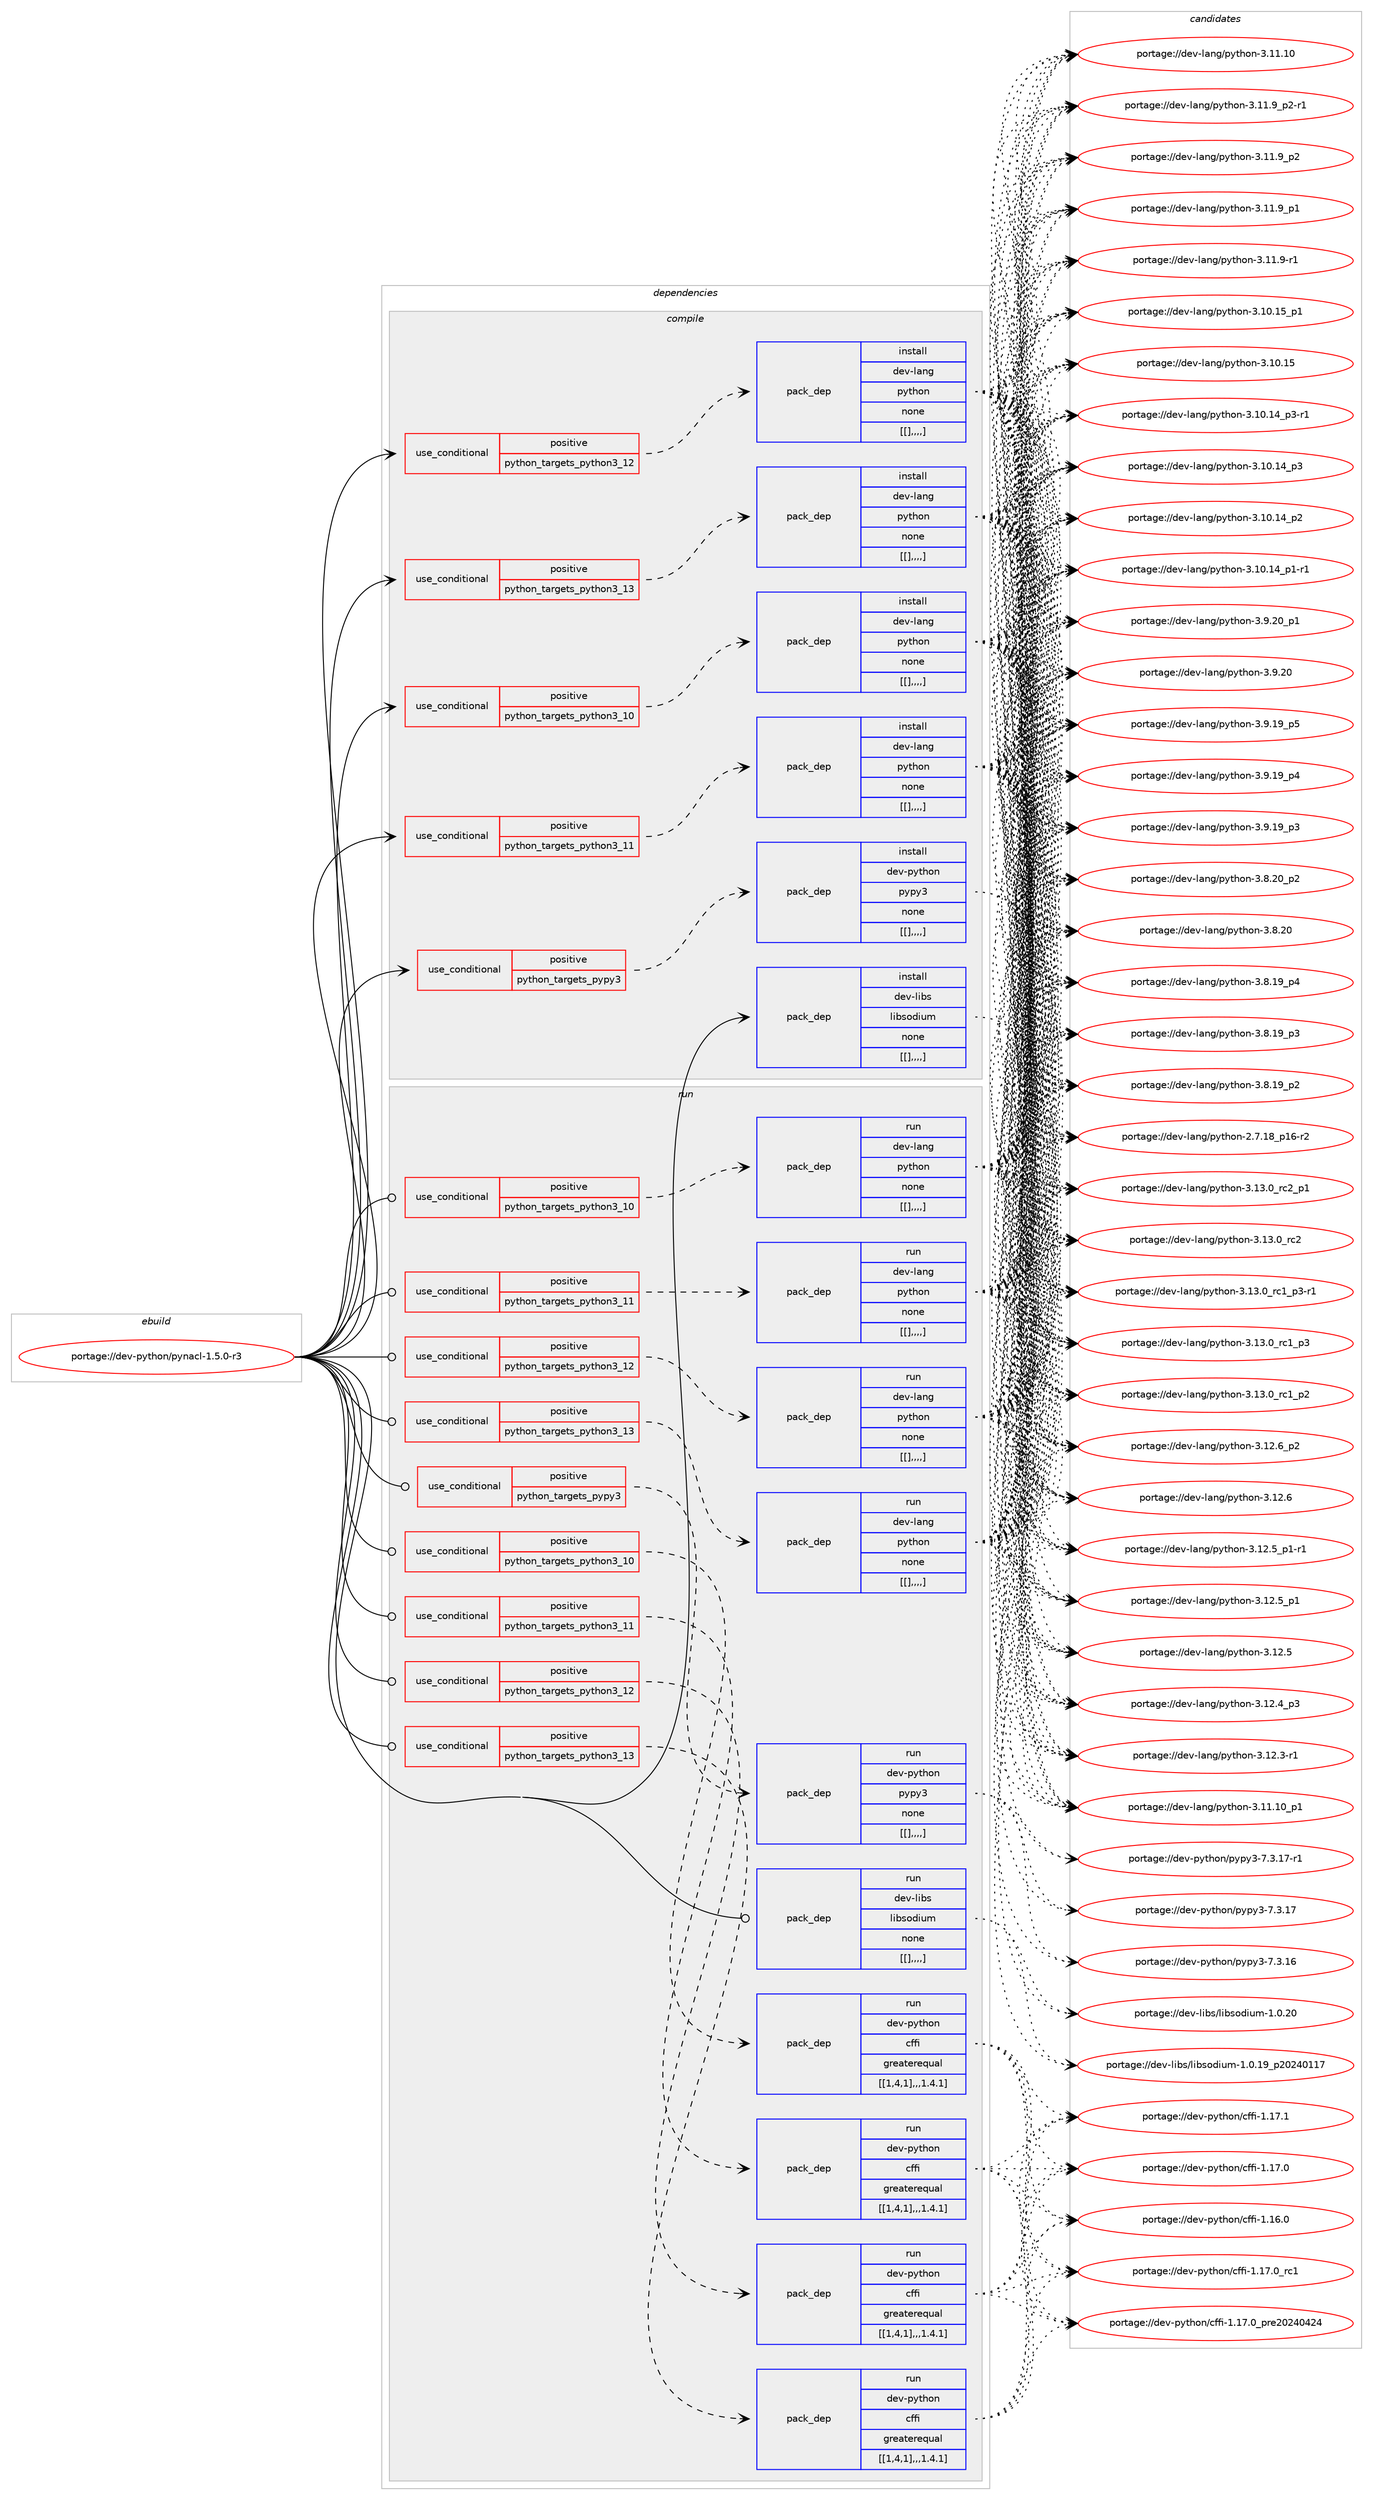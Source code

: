 digraph prolog {

# *************
# Graph options
# *************

newrank=true;
concentrate=true;
compound=true;
graph [rankdir=LR,fontname=Helvetica,fontsize=10,ranksep=1.5];#, ranksep=2.5, nodesep=0.2];
edge  [arrowhead=vee];
node  [fontname=Helvetica,fontsize=10];

# **********
# The ebuild
# **********

subgraph cluster_leftcol {
color=gray;
label=<<i>ebuild</i>>;
id [label="portage://dev-python/pynacl-1.5.0-r3", color=red, width=4, href="../dev-python/pynacl-1.5.0-r3.svg"];
}

# ****************
# The dependencies
# ****************

subgraph cluster_midcol {
color=gray;
label=<<i>dependencies</i>>;
subgraph cluster_compile {
fillcolor="#eeeeee";
style=filled;
label=<<i>compile</i>>;
subgraph cond38670 {
dependency159830 [label=<<TABLE BORDER="0" CELLBORDER="1" CELLSPACING="0" CELLPADDING="4"><TR><TD ROWSPAN="3" CELLPADDING="10">use_conditional</TD></TR><TR><TD>positive</TD></TR><TR><TD>python_targets_pypy3</TD></TR></TABLE>>, shape=none, color=red];
subgraph pack119935 {
dependency159831 [label=<<TABLE BORDER="0" CELLBORDER="1" CELLSPACING="0" CELLPADDING="4" WIDTH="220"><TR><TD ROWSPAN="6" CELLPADDING="30">pack_dep</TD></TR><TR><TD WIDTH="110">install</TD></TR><TR><TD>dev-python</TD></TR><TR><TD>pypy3</TD></TR><TR><TD>none</TD></TR><TR><TD>[[],,,,]</TD></TR></TABLE>>, shape=none, color=blue];
}
dependency159830:e -> dependency159831:w [weight=20,style="dashed",arrowhead="vee"];
}
id:e -> dependency159830:w [weight=20,style="solid",arrowhead="vee"];
subgraph cond38671 {
dependency159832 [label=<<TABLE BORDER="0" CELLBORDER="1" CELLSPACING="0" CELLPADDING="4"><TR><TD ROWSPAN="3" CELLPADDING="10">use_conditional</TD></TR><TR><TD>positive</TD></TR><TR><TD>python_targets_python3_10</TD></TR></TABLE>>, shape=none, color=red];
subgraph pack119936 {
dependency159833 [label=<<TABLE BORDER="0" CELLBORDER="1" CELLSPACING="0" CELLPADDING="4" WIDTH="220"><TR><TD ROWSPAN="6" CELLPADDING="30">pack_dep</TD></TR><TR><TD WIDTH="110">install</TD></TR><TR><TD>dev-lang</TD></TR><TR><TD>python</TD></TR><TR><TD>none</TD></TR><TR><TD>[[],,,,]</TD></TR></TABLE>>, shape=none, color=blue];
}
dependency159832:e -> dependency159833:w [weight=20,style="dashed",arrowhead="vee"];
}
id:e -> dependency159832:w [weight=20,style="solid",arrowhead="vee"];
subgraph cond38672 {
dependency159834 [label=<<TABLE BORDER="0" CELLBORDER="1" CELLSPACING="0" CELLPADDING="4"><TR><TD ROWSPAN="3" CELLPADDING="10">use_conditional</TD></TR><TR><TD>positive</TD></TR><TR><TD>python_targets_python3_11</TD></TR></TABLE>>, shape=none, color=red];
subgraph pack119937 {
dependency159835 [label=<<TABLE BORDER="0" CELLBORDER="1" CELLSPACING="0" CELLPADDING="4" WIDTH="220"><TR><TD ROWSPAN="6" CELLPADDING="30">pack_dep</TD></TR><TR><TD WIDTH="110">install</TD></TR><TR><TD>dev-lang</TD></TR><TR><TD>python</TD></TR><TR><TD>none</TD></TR><TR><TD>[[],,,,]</TD></TR></TABLE>>, shape=none, color=blue];
}
dependency159834:e -> dependency159835:w [weight=20,style="dashed",arrowhead="vee"];
}
id:e -> dependency159834:w [weight=20,style="solid",arrowhead="vee"];
subgraph cond38673 {
dependency159836 [label=<<TABLE BORDER="0" CELLBORDER="1" CELLSPACING="0" CELLPADDING="4"><TR><TD ROWSPAN="3" CELLPADDING="10">use_conditional</TD></TR><TR><TD>positive</TD></TR><TR><TD>python_targets_python3_12</TD></TR></TABLE>>, shape=none, color=red];
subgraph pack119938 {
dependency159837 [label=<<TABLE BORDER="0" CELLBORDER="1" CELLSPACING="0" CELLPADDING="4" WIDTH="220"><TR><TD ROWSPAN="6" CELLPADDING="30">pack_dep</TD></TR><TR><TD WIDTH="110">install</TD></TR><TR><TD>dev-lang</TD></TR><TR><TD>python</TD></TR><TR><TD>none</TD></TR><TR><TD>[[],,,,]</TD></TR></TABLE>>, shape=none, color=blue];
}
dependency159836:e -> dependency159837:w [weight=20,style="dashed",arrowhead="vee"];
}
id:e -> dependency159836:w [weight=20,style="solid",arrowhead="vee"];
subgraph cond38674 {
dependency159838 [label=<<TABLE BORDER="0" CELLBORDER="1" CELLSPACING="0" CELLPADDING="4"><TR><TD ROWSPAN="3" CELLPADDING="10">use_conditional</TD></TR><TR><TD>positive</TD></TR><TR><TD>python_targets_python3_13</TD></TR></TABLE>>, shape=none, color=red];
subgraph pack119939 {
dependency159839 [label=<<TABLE BORDER="0" CELLBORDER="1" CELLSPACING="0" CELLPADDING="4" WIDTH="220"><TR><TD ROWSPAN="6" CELLPADDING="30">pack_dep</TD></TR><TR><TD WIDTH="110">install</TD></TR><TR><TD>dev-lang</TD></TR><TR><TD>python</TD></TR><TR><TD>none</TD></TR><TR><TD>[[],,,,]</TD></TR></TABLE>>, shape=none, color=blue];
}
dependency159838:e -> dependency159839:w [weight=20,style="dashed",arrowhead="vee"];
}
id:e -> dependency159838:w [weight=20,style="solid",arrowhead="vee"];
subgraph pack119940 {
dependency159840 [label=<<TABLE BORDER="0" CELLBORDER="1" CELLSPACING="0" CELLPADDING="4" WIDTH="220"><TR><TD ROWSPAN="6" CELLPADDING="30">pack_dep</TD></TR><TR><TD WIDTH="110">install</TD></TR><TR><TD>dev-libs</TD></TR><TR><TD>libsodium</TD></TR><TR><TD>none</TD></TR><TR><TD>[[],,,,]</TD></TR></TABLE>>, shape=none, color=blue];
}
id:e -> dependency159840:w [weight=20,style="solid",arrowhead="vee"];
}
subgraph cluster_compileandrun {
fillcolor="#eeeeee";
style=filled;
label=<<i>compile and run</i>>;
}
subgraph cluster_run {
fillcolor="#eeeeee";
style=filled;
label=<<i>run</i>>;
subgraph cond38675 {
dependency159841 [label=<<TABLE BORDER="0" CELLBORDER="1" CELLSPACING="0" CELLPADDING="4"><TR><TD ROWSPAN="3" CELLPADDING="10">use_conditional</TD></TR><TR><TD>positive</TD></TR><TR><TD>python_targets_pypy3</TD></TR></TABLE>>, shape=none, color=red];
subgraph pack119941 {
dependency159842 [label=<<TABLE BORDER="0" CELLBORDER="1" CELLSPACING="0" CELLPADDING="4" WIDTH="220"><TR><TD ROWSPAN="6" CELLPADDING="30">pack_dep</TD></TR><TR><TD WIDTH="110">run</TD></TR><TR><TD>dev-python</TD></TR><TR><TD>pypy3</TD></TR><TR><TD>none</TD></TR><TR><TD>[[],,,,]</TD></TR></TABLE>>, shape=none, color=blue];
}
dependency159841:e -> dependency159842:w [weight=20,style="dashed",arrowhead="vee"];
}
id:e -> dependency159841:w [weight=20,style="solid",arrowhead="odot"];
subgraph cond38676 {
dependency159843 [label=<<TABLE BORDER="0" CELLBORDER="1" CELLSPACING="0" CELLPADDING="4"><TR><TD ROWSPAN="3" CELLPADDING="10">use_conditional</TD></TR><TR><TD>positive</TD></TR><TR><TD>python_targets_python3_10</TD></TR></TABLE>>, shape=none, color=red];
subgraph pack119942 {
dependency159844 [label=<<TABLE BORDER="0" CELLBORDER="1" CELLSPACING="0" CELLPADDING="4" WIDTH="220"><TR><TD ROWSPAN="6" CELLPADDING="30">pack_dep</TD></TR><TR><TD WIDTH="110">run</TD></TR><TR><TD>dev-lang</TD></TR><TR><TD>python</TD></TR><TR><TD>none</TD></TR><TR><TD>[[],,,,]</TD></TR></TABLE>>, shape=none, color=blue];
}
dependency159843:e -> dependency159844:w [weight=20,style="dashed",arrowhead="vee"];
}
id:e -> dependency159843:w [weight=20,style="solid",arrowhead="odot"];
subgraph cond38677 {
dependency159845 [label=<<TABLE BORDER="0" CELLBORDER="1" CELLSPACING="0" CELLPADDING="4"><TR><TD ROWSPAN="3" CELLPADDING="10">use_conditional</TD></TR><TR><TD>positive</TD></TR><TR><TD>python_targets_python3_10</TD></TR></TABLE>>, shape=none, color=red];
subgraph pack119943 {
dependency159846 [label=<<TABLE BORDER="0" CELLBORDER="1" CELLSPACING="0" CELLPADDING="4" WIDTH="220"><TR><TD ROWSPAN="6" CELLPADDING="30">pack_dep</TD></TR><TR><TD WIDTH="110">run</TD></TR><TR><TD>dev-python</TD></TR><TR><TD>cffi</TD></TR><TR><TD>greaterequal</TD></TR><TR><TD>[[1,4,1],,,1.4.1]</TD></TR></TABLE>>, shape=none, color=blue];
}
dependency159845:e -> dependency159846:w [weight=20,style="dashed",arrowhead="vee"];
}
id:e -> dependency159845:w [weight=20,style="solid",arrowhead="odot"];
subgraph cond38678 {
dependency159847 [label=<<TABLE BORDER="0" CELLBORDER="1" CELLSPACING="0" CELLPADDING="4"><TR><TD ROWSPAN="3" CELLPADDING="10">use_conditional</TD></TR><TR><TD>positive</TD></TR><TR><TD>python_targets_python3_11</TD></TR></TABLE>>, shape=none, color=red];
subgraph pack119944 {
dependency159848 [label=<<TABLE BORDER="0" CELLBORDER="1" CELLSPACING="0" CELLPADDING="4" WIDTH="220"><TR><TD ROWSPAN="6" CELLPADDING="30">pack_dep</TD></TR><TR><TD WIDTH="110">run</TD></TR><TR><TD>dev-lang</TD></TR><TR><TD>python</TD></TR><TR><TD>none</TD></TR><TR><TD>[[],,,,]</TD></TR></TABLE>>, shape=none, color=blue];
}
dependency159847:e -> dependency159848:w [weight=20,style="dashed",arrowhead="vee"];
}
id:e -> dependency159847:w [weight=20,style="solid",arrowhead="odot"];
subgraph cond38679 {
dependency159849 [label=<<TABLE BORDER="0" CELLBORDER="1" CELLSPACING="0" CELLPADDING="4"><TR><TD ROWSPAN="3" CELLPADDING="10">use_conditional</TD></TR><TR><TD>positive</TD></TR><TR><TD>python_targets_python3_11</TD></TR></TABLE>>, shape=none, color=red];
subgraph pack119945 {
dependency159850 [label=<<TABLE BORDER="0" CELLBORDER="1" CELLSPACING="0" CELLPADDING="4" WIDTH="220"><TR><TD ROWSPAN="6" CELLPADDING="30">pack_dep</TD></TR><TR><TD WIDTH="110">run</TD></TR><TR><TD>dev-python</TD></TR><TR><TD>cffi</TD></TR><TR><TD>greaterequal</TD></TR><TR><TD>[[1,4,1],,,1.4.1]</TD></TR></TABLE>>, shape=none, color=blue];
}
dependency159849:e -> dependency159850:w [weight=20,style="dashed",arrowhead="vee"];
}
id:e -> dependency159849:w [weight=20,style="solid",arrowhead="odot"];
subgraph cond38680 {
dependency159851 [label=<<TABLE BORDER="0" CELLBORDER="1" CELLSPACING="0" CELLPADDING="4"><TR><TD ROWSPAN="3" CELLPADDING="10">use_conditional</TD></TR><TR><TD>positive</TD></TR><TR><TD>python_targets_python3_12</TD></TR></TABLE>>, shape=none, color=red];
subgraph pack119946 {
dependency159852 [label=<<TABLE BORDER="0" CELLBORDER="1" CELLSPACING="0" CELLPADDING="4" WIDTH="220"><TR><TD ROWSPAN="6" CELLPADDING="30">pack_dep</TD></TR><TR><TD WIDTH="110">run</TD></TR><TR><TD>dev-lang</TD></TR><TR><TD>python</TD></TR><TR><TD>none</TD></TR><TR><TD>[[],,,,]</TD></TR></TABLE>>, shape=none, color=blue];
}
dependency159851:e -> dependency159852:w [weight=20,style="dashed",arrowhead="vee"];
}
id:e -> dependency159851:w [weight=20,style="solid",arrowhead="odot"];
subgraph cond38681 {
dependency159853 [label=<<TABLE BORDER="0" CELLBORDER="1" CELLSPACING="0" CELLPADDING="4"><TR><TD ROWSPAN="3" CELLPADDING="10">use_conditional</TD></TR><TR><TD>positive</TD></TR><TR><TD>python_targets_python3_12</TD></TR></TABLE>>, shape=none, color=red];
subgraph pack119947 {
dependency159854 [label=<<TABLE BORDER="0" CELLBORDER="1" CELLSPACING="0" CELLPADDING="4" WIDTH="220"><TR><TD ROWSPAN="6" CELLPADDING="30">pack_dep</TD></TR><TR><TD WIDTH="110">run</TD></TR><TR><TD>dev-python</TD></TR><TR><TD>cffi</TD></TR><TR><TD>greaterequal</TD></TR><TR><TD>[[1,4,1],,,1.4.1]</TD></TR></TABLE>>, shape=none, color=blue];
}
dependency159853:e -> dependency159854:w [weight=20,style="dashed",arrowhead="vee"];
}
id:e -> dependency159853:w [weight=20,style="solid",arrowhead="odot"];
subgraph cond38682 {
dependency159855 [label=<<TABLE BORDER="0" CELLBORDER="1" CELLSPACING="0" CELLPADDING="4"><TR><TD ROWSPAN="3" CELLPADDING="10">use_conditional</TD></TR><TR><TD>positive</TD></TR><TR><TD>python_targets_python3_13</TD></TR></TABLE>>, shape=none, color=red];
subgraph pack119948 {
dependency159856 [label=<<TABLE BORDER="0" CELLBORDER="1" CELLSPACING="0" CELLPADDING="4" WIDTH="220"><TR><TD ROWSPAN="6" CELLPADDING="30">pack_dep</TD></TR><TR><TD WIDTH="110">run</TD></TR><TR><TD>dev-lang</TD></TR><TR><TD>python</TD></TR><TR><TD>none</TD></TR><TR><TD>[[],,,,]</TD></TR></TABLE>>, shape=none, color=blue];
}
dependency159855:e -> dependency159856:w [weight=20,style="dashed",arrowhead="vee"];
}
id:e -> dependency159855:w [weight=20,style="solid",arrowhead="odot"];
subgraph cond38683 {
dependency159857 [label=<<TABLE BORDER="0" CELLBORDER="1" CELLSPACING="0" CELLPADDING="4"><TR><TD ROWSPAN="3" CELLPADDING="10">use_conditional</TD></TR><TR><TD>positive</TD></TR><TR><TD>python_targets_python3_13</TD></TR></TABLE>>, shape=none, color=red];
subgraph pack119949 {
dependency159858 [label=<<TABLE BORDER="0" CELLBORDER="1" CELLSPACING="0" CELLPADDING="4" WIDTH="220"><TR><TD ROWSPAN="6" CELLPADDING="30">pack_dep</TD></TR><TR><TD WIDTH="110">run</TD></TR><TR><TD>dev-python</TD></TR><TR><TD>cffi</TD></TR><TR><TD>greaterequal</TD></TR><TR><TD>[[1,4,1],,,1.4.1]</TD></TR></TABLE>>, shape=none, color=blue];
}
dependency159857:e -> dependency159858:w [weight=20,style="dashed",arrowhead="vee"];
}
id:e -> dependency159857:w [weight=20,style="solid",arrowhead="odot"];
subgraph pack119950 {
dependency159859 [label=<<TABLE BORDER="0" CELLBORDER="1" CELLSPACING="0" CELLPADDING="4" WIDTH="220"><TR><TD ROWSPAN="6" CELLPADDING="30">pack_dep</TD></TR><TR><TD WIDTH="110">run</TD></TR><TR><TD>dev-libs</TD></TR><TR><TD>libsodium</TD></TR><TR><TD>none</TD></TR><TR><TD>[[],,,,]</TD></TR></TABLE>>, shape=none, color=blue];
}
id:e -> dependency159859:w [weight=20,style="solid",arrowhead="odot"];
}
}

# **************
# The candidates
# **************

subgraph cluster_choices {
rank=same;
color=gray;
label=<<i>candidates</i>>;

subgraph choice119935 {
color=black;
nodesep=1;
choice100101118451121211161041111104711212111212151455546514649554511449 [label="portage://dev-python/pypy3-7.3.17-r1", color=red, width=4,href="../dev-python/pypy3-7.3.17-r1.svg"];
choice10010111845112121116104111110471121211121215145554651464955 [label="portage://dev-python/pypy3-7.3.17", color=red, width=4,href="../dev-python/pypy3-7.3.17.svg"];
choice10010111845112121116104111110471121211121215145554651464954 [label="portage://dev-python/pypy3-7.3.16", color=red, width=4,href="../dev-python/pypy3-7.3.16.svg"];
dependency159831:e -> choice100101118451121211161041111104711212111212151455546514649554511449:w [style=dotted,weight="100"];
dependency159831:e -> choice10010111845112121116104111110471121211121215145554651464955:w [style=dotted,weight="100"];
dependency159831:e -> choice10010111845112121116104111110471121211121215145554651464954:w [style=dotted,weight="100"];
}
subgraph choice119936 {
color=black;
nodesep=1;
choice100101118451089711010347112121116104111110455146495146489511499509511249 [label="portage://dev-lang/python-3.13.0_rc2_p1", color=red, width=4,href="../dev-lang/python-3.13.0_rc2_p1.svg"];
choice10010111845108971101034711212111610411111045514649514648951149950 [label="portage://dev-lang/python-3.13.0_rc2", color=red, width=4,href="../dev-lang/python-3.13.0_rc2.svg"];
choice1001011184510897110103471121211161041111104551464951464895114994995112514511449 [label="portage://dev-lang/python-3.13.0_rc1_p3-r1", color=red, width=4,href="../dev-lang/python-3.13.0_rc1_p3-r1.svg"];
choice100101118451089711010347112121116104111110455146495146489511499499511251 [label="portage://dev-lang/python-3.13.0_rc1_p3", color=red, width=4,href="../dev-lang/python-3.13.0_rc1_p3.svg"];
choice100101118451089711010347112121116104111110455146495146489511499499511250 [label="portage://dev-lang/python-3.13.0_rc1_p2", color=red, width=4,href="../dev-lang/python-3.13.0_rc1_p2.svg"];
choice100101118451089711010347112121116104111110455146495046549511250 [label="portage://dev-lang/python-3.12.6_p2", color=red, width=4,href="../dev-lang/python-3.12.6_p2.svg"];
choice10010111845108971101034711212111610411111045514649504654 [label="portage://dev-lang/python-3.12.6", color=red, width=4,href="../dev-lang/python-3.12.6.svg"];
choice1001011184510897110103471121211161041111104551464950465395112494511449 [label="portage://dev-lang/python-3.12.5_p1-r1", color=red, width=4,href="../dev-lang/python-3.12.5_p1-r1.svg"];
choice100101118451089711010347112121116104111110455146495046539511249 [label="portage://dev-lang/python-3.12.5_p1", color=red, width=4,href="../dev-lang/python-3.12.5_p1.svg"];
choice10010111845108971101034711212111610411111045514649504653 [label="portage://dev-lang/python-3.12.5", color=red, width=4,href="../dev-lang/python-3.12.5.svg"];
choice100101118451089711010347112121116104111110455146495046529511251 [label="portage://dev-lang/python-3.12.4_p3", color=red, width=4,href="../dev-lang/python-3.12.4_p3.svg"];
choice100101118451089711010347112121116104111110455146495046514511449 [label="portage://dev-lang/python-3.12.3-r1", color=red, width=4,href="../dev-lang/python-3.12.3-r1.svg"];
choice10010111845108971101034711212111610411111045514649494649489511249 [label="portage://dev-lang/python-3.11.10_p1", color=red, width=4,href="../dev-lang/python-3.11.10_p1.svg"];
choice1001011184510897110103471121211161041111104551464949464948 [label="portage://dev-lang/python-3.11.10", color=red, width=4,href="../dev-lang/python-3.11.10.svg"];
choice1001011184510897110103471121211161041111104551464949465795112504511449 [label="portage://dev-lang/python-3.11.9_p2-r1", color=red, width=4,href="../dev-lang/python-3.11.9_p2-r1.svg"];
choice100101118451089711010347112121116104111110455146494946579511250 [label="portage://dev-lang/python-3.11.9_p2", color=red, width=4,href="../dev-lang/python-3.11.9_p2.svg"];
choice100101118451089711010347112121116104111110455146494946579511249 [label="portage://dev-lang/python-3.11.9_p1", color=red, width=4,href="../dev-lang/python-3.11.9_p1.svg"];
choice100101118451089711010347112121116104111110455146494946574511449 [label="portage://dev-lang/python-3.11.9-r1", color=red, width=4,href="../dev-lang/python-3.11.9-r1.svg"];
choice10010111845108971101034711212111610411111045514649484649539511249 [label="portage://dev-lang/python-3.10.15_p1", color=red, width=4,href="../dev-lang/python-3.10.15_p1.svg"];
choice1001011184510897110103471121211161041111104551464948464953 [label="portage://dev-lang/python-3.10.15", color=red, width=4,href="../dev-lang/python-3.10.15.svg"];
choice100101118451089711010347112121116104111110455146494846495295112514511449 [label="portage://dev-lang/python-3.10.14_p3-r1", color=red, width=4,href="../dev-lang/python-3.10.14_p3-r1.svg"];
choice10010111845108971101034711212111610411111045514649484649529511251 [label="portage://dev-lang/python-3.10.14_p3", color=red, width=4,href="../dev-lang/python-3.10.14_p3.svg"];
choice10010111845108971101034711212111610411111045514649484649529511250 [label="portage://dev-lang/python-3.10.14_p2", color=red, width=4,href="../dev-lang/python-3.10.14_p2.svg"];
choice100101118451089711010347112121116104111110455146494846495295112494511449 [label="portage://dev-lang/python-3.10.14_p1-r1", color=red, width=4,href="../dev-lang/python-3.10.14_p1-r1.svg"];
choice100101118451089711010347112121116104111110455146574650489511249 [label="portage://dev-lang/python-3.9.20_p1", color=red, width=4,href="../dev-lang/python-3.9.20_p1.svg"];
choice10010111845108971101034711212111610411111045514657465048 [label="portage://dev-lang/python-3.9.20", color=red, width=4,href="../dev-lang/python-3.9.20.svg"];
choice100101118451089711010347112121116104111110455146574649579511253 [label="portage://dev-lang/python-3.9.19_p5", color=red, width=4,href="../dev-lang/python-3.9.19_p5.svg"];
choice100101118451089711010347112121116104111110455146574649579511252 [label="portage://dev-lang/python-3.9.19_p4", color=red, width=4,href="../dev-lang/python-3.9.19_p4.svg"];
choice100101118451089711010347112121116104111110455146574649579511251 [label="portage://dev-lang/python-3.9.19_p3", color=red, width=4,href="../dev-lang/python-3.9.19_p3.svg"];
choice100101118451089711010347112121116104111110455146564650489511250 [label="portage://dev-lang/python-3.8.20_p2", color=red, width=4,href="../dev-lang/python-3.8.20_p2.svg"];
choice10010111845108971101034711212111610411111045514656465048 [label="portage://dev-lang/python-3.8.20", color=red, width=4,href="../dev-lang/python-3.8.20.svg"];
choice100101118451089711010347112121116104111110455146564649579511252 [label="portage://dev-lang/python-3.8.19_p4", color=red, width=4,href="../dev-lang/python-3.8.19_p4.svg"];
choice100101118451089711010347112121116104111110455146564649579511251 [label="portage://dev-lang/python-3.8.19_p3", color=red, width=4,href="../dev-lang/python-3.8.19_p3.svg"];
choice100101118451089711010347112121116104111110455146564649579511250 [label="portage://dev-lang/python-3.8.19_p2", color=red, width=4,href="../dev-lang/python-3.8.19_p2.svg"];
choice100101118451089711010347112121116104111110455046554649569511249544511450 [label="portage://dev-lang/python-2.7.18_p16-r2", color=red, width=4,href="../dev-lang/python-2.7.18_p16-r2.svg"];
dependency159833:e -> choice100101118451089711010347112121116104111110455146495146489511499509511249:w [style=dotted,weight="100"];
dependency159833:e -> choice10010111845108971101034711212111610411111045514649514648951149950:w [style=dotted,weight="100"];
dependency159833:e -> choice1001011184510897110103471121211161041111104551464951464895114994995112514511449:w [style=dotted,weight="100"];
dependency159833:e -> choice100101118451089711010347112121116104111110455146495146489511499499511251:w [style=dotted,weight="100"];
dependency159833:e -> choice100101118451089711010347112121116104111110455146495146489511499499511250:w [style=dotted,weight="100"];
dependency159833:e -> choice100101118451089711010347112121116104111110455146495046549511250:w [style=dotted,weight="100"];
dependency159833:e -> choice10010111845108971101034711212111610411111045514649504654:w [style=dotted,weight="100"];
dependency159833:e -> choice1001011184510897110103471121211161041111104551464950465395112494511449:w [style=dotted,weight="100"];
dependency159833:e -> choice100101118451089711010347112121116104111110455146495046539511249:w [style=dotted,weight="100"];
dependency159833:e -> choice10010111845108971101034711212111610411111045514649504653:w [style=dotted,weight="100"];
dependency159833:e -> choice100101118451089711010347112121116104111110455146495046529511251:w [style=dotted,weight="100"];
dependency159833:e -> choice100101118451089711010347112121116104111110455146495046514511449:w [style=dotted,weight="100"];
dependency159833:e -> choice10010111845108971101034711212111610411111045514649494649489511249:w [style=dotted,weight="100"];
dependency159833:e -> choice1001011184510897110103471121211161041111104551464949464948:w [style=dotted,weight="100"];
dependency159833:e -> choice1001011184510897110103471121211161041111104551464949465795112504511449:w [style=dotted,weight="100"];
dependency159833:e -> choice100101118451089711010347112121116104111110455146494946579511250:w [style=dotted,weight="100"];
dependency159833:e -> choice100101118451089711010347112121116104111110455146494946579511249:w [style=dotted,weight="100"];
dependency159833:e -> choice100101118451089711010347112121116104111110455146494946574511449:w [style=dotted,weight="100"];
dependency159833:e -> choice10010111845108971101034711212111610411111045514649484649539511249:w [style=dotted,weight="100"];
dependency159833:e -> choice1001011184510897110103471121211161041111104551464948464953:w [style=dotted,weight="100"];
dependency159833:e -> choice100101118451089711010347112121116104111110455146494846495295112514511449:w [style=dotted,weight="100"];
dependency159833:e -> choice10010111845108971101034711212111610411111045514649484649529511251:w [style=dotted,weight="100"];
dependency159833:e -> choice10010111845108971101034711212111610411111045514649484649529511250:w [style=dotted,weight="100"];
dependency159833:e -> choice100101118451089711010347112121116104111110455146494846495295112494511449:w [style=dotted,weight="100"];
dependency159833:e -> choice100101118451089711010347112121116104111110455146574650489511249:w [style=dotted,weight="100"];
dependency159833:e -> choice10010111845108971101034711212111610411111045514657465048:w [style=dotted,weight="100"];
dependency159833:e -> choice100101118451089711010347112121116104111110455146574649579511253:w [style=dotted,weight="100"];
dependency159833:e -> choice100101118451089711010347112121116104111110455146574649579511252:w [style=dotted,weight="100"];
dependency159833:e -> choice100101118451089711010347112121116104111110455146574649579511251:w [style=dotted,weight="100"];
dependency159833:e -> choice100101118451089711010347112121116104111110455146564650489511250:w [style=dotted,weight="100"];
dependency159833:e -> choice10010111845108971101034711212111610411111045514656465048:w [style=dotted,weight="100"];
dependency159833:e -> choice100101118451089711010347112121116104111110455146564649579511252:w [style=dotted,weight="100"];
dependency159833:e -> choice100101118451089711010347112121116104111110455146564649579511251:w [style=dotted,weight="100"];
dependency159833:e -> choice100101118451089711010347112121116104111110455146564649579511250:w [style=dotted,weight="100"];
dependency159833:e -> choice100101118451089711010347112121116104111110455046554649569511249544511450:w [style=dotted,weight="100"];
}
subgraph choice119937 {
color=black;
nodesep=1;
choice100101118451089711010347112121116104111110455146495146489511499509511249 [label="portage://dev-lang/python-3.13.0_rc2_p1", color=red, width=4,href="../dev-lang/python-3.13.0_rc2_p1.svg"];
choice10010111845108971101034711212111610411111045514649514648951149950 [label="portage://dev-lang/python-3.13.0_rc2", color=red, width=4,href="../dev-lang/python-3.13.0_rc2.svg"];
choice1001011184510897110103471121211161041111104551464951464895114994995112514511449 [label="portage://dev-lang/python-3.13.0_rc1_p3-r1", color=red, width=4,href="../dev-lang/python-3.13.0_rc1_p3-r1.svg"];
choice100101118451089711010347112121116104111110455146495146489511499499511251 [label="portage://dev-lang/python-3.13.0_rc1_p3", color=red, width=4,href="../dev-lang/python-3.13.0_rc1_p3.svg"];
choice100101118451089711010347112121116104111110455146495146489511499499511250 [label="portage://dev-lang/python-3.13.0_rc1_p2", color=red, width=4,href="../dev-lang/python-3.13.0_rc1_p2.svg"];
choice100101118451089711010347112121116104111110455146495046549511250 [label="portage://dev-lang/python-3.12.6_p2", color=red, width=4,href="../dev-lang/python-3.12.6_p2.svg"];
choice10010111845108971101034711212111610411111045514649504654 [label="portage://dev-lang/python-3.12.6", color=red, width=4,href="../dev-lang/python-3.12.6.svg"];
choice1001011184510897110103471121211161041111104551464950465395112494511449 [label="portage://dev-lang/python-3.12.5_p1-r1", color=red, width=4,href="../dev-lang/python-3.12.5_p1-r1.svg"];
choice100101118451089711010347112121116104111110455146495046539511249 [label="portage://dev-lang/python-3.12.5_p1", color=red, width=4,href="../dev-lang/python-3.12.5_p1.svg"];
choice10010111845108971101034711212111610411111045514649504653 [label="portage://dev-lang/python-3.12.5", color=red, width=4,href="../dev-lang/python-3.12.5.svg"];
choice100101118451089711010347112121116104111110455146495046529511251 [label="portage://dev-lang/python-3.12.4_p3", color=red, width=4,href="../dev-lang/python-3.12.4_p3.svg"];
choice100101118451089711010347112121116104111110455146495046514511449 [label="portage://dev-lang/python-3.12.3-r1", color=red, width=4,href="../dev-lang/python-3.12.3-r1.svg"];
choice10010111845108971101034711212111610411111045514649494649489511249 [label="portage://dev-lang/python-3.11.10_p1", color=red, width=4,href="../dev-lang/python-3.11.10_p1.svg"];
choice1001011184510897110103471121211161041111104551464949464948 [label="portage://dev-lang/python-3.11.10", color=red, width=4,href="../dev-lang/python-3.11.10.svg"];
choice1001011184510897110103471121211161041111104551464949465795112504511449 [label="portage://dev-lang/python-3.11.9_p2-r1", color=red, width=4,href="../dev-lang/python-3.11.9_p2-r1.svg"];
choice100101118451089711010347112121116104111110455146494946579511250 [label="portage://dev-lang/python-3.11.9_p2", color=red, width=4,href="../dev-lang/python-3.11.9_p2.svg"];
choice100101118451089711010347112121116104111110455146494946579511249 [label="portage://dev-lang/python-3.11.9_p1", color=red, width=4,href="../dev-lang/python-3.11.9_p1.svg"];
choice100101118451089711010347112121116104111110455146494946574511449 [label="portage://dev-lang/python-3.11.9-r1", color=red, width=4,href="../dev-lang/python-3.11.9-r1.svg"];
choice10010111845108971101034711212111610411111045514649484649539511249 [label="portage://dev-lang/python-3.10.15_p1", color=red, width=4,href="../dev-lang/python-3.10.15_p1.svg"];
choice1001011184510897110103471121211161041111104551464948464953 [label="portage://dev-lang/python-3.10.15", color=red, width=4,href="../dev-lang/python-3.10.15.svg"];
choice100101118451089711010347112121116104111110455146494846495295112514511449 [label="portage://dev-lang/python-3.10.14_p3-r1", color=red, width=4,href="../dev-lang/python-3.10.14_p3-r1.svg"];
choice10010111845108971101034711212111610411111045514649484649529511251 [label="portage://dev-lang/python-3.10.14_p3", color=red, width=4,href="../dev-lang/python-3.10.14_p3.svg"];
choice10010111845108971101034711212111610411111045514649484649529511250 [label="portage://dev-lang/python-3.10.14_p2", color=red, width=4,href="../dev-lang/python-3.10.14_p2.svg"];
choice100101118451089711010347112121116104111110455146494846495295112494511449 [label="portage://dev-lang/python-3.10.14_p1-r1", color=red, width=4,href="../dev-lang/python-3.10.14_p1-r1.svg"];
choice100101118451089711010347112121116104111110455146574650489511249 [label="portage://dev-lang/python-3.9.20_p1", color=red, width=4,href="../dev-lang/python-3.9.20_p1.svg"];
choice10010111845108971101034711212111610411111045514657465048 [label="portage://dev-lang/python-3.9.20", color=red, width=4,href="../dev-lang/python-3.9.20.svg"];
choice100101118451089711010347112121116104111110455146574649579511253 [label="portage://dev-lang/python-3.9.19_p5", color=red, width=4,href="../dev-lang/python-3.9.19_p5.svg"];
choice100101118451089711010347112121116104111110455146574649579511252 [label="portage://dev-lang/python-3.9.19_p4", color=red, width=4,href="../dev-lang/python-3.9.19_p4.svg"];
choice100101118451089711010347112121116104111110455146574649579511251 [label="portage://dev-lang/python-3.9.19_p3", color=red, width=4,href="../dev-lang/python-3.9.19_p3.svg"];
choice100101118451089711010347112121116104111110455146564650489511250 [label="portage://dev-lang/python-3.8.20_p2", color=red, width=4,href="../dev-lang/python-3.8.20_p2.svg"];
choice10010111845108971101034711212111610411111045514656465048 [label="portage://dev-lang/python-3.8.20", color=red, width=4,href="../dev-lang/python-3.8.20.svg"];
choice100101118451089711010347112121116104111110455146564649579511252 [label="portage://dev-lang/python-3.8.19_p4", color=red, width=4,href="../dev-lang/python-3.8.19_p4.svg"];
choice100101118451089711010347112121116104111110455146564649579511251 [label="portage://dev-lang/python-3.8.19_p3", color=red, width=4,href="../dev-lang/python-3.8.19_p3.svg"];
choice100101118451089711010347112121116104111110455146564649579511250 [label="portage://dev-lang/python-3.8.19_p2", color=red, width=4,href="../dev-lang/python-3.8.19_p2.svg"];
choice100101118451089711010347112121116104111110455046554649569511249544511450 [label="portage://dev-lang/python-2.7.18_p16-r2", color=red, width=4,href="../dev-lang/python-2.7.18_p16-r2.svg"];
dependency159835:e -> choice100101118451089711010347112121116104111110455146495146489511499509511249:w [style=dotted,weight="100"];
dependency159835:e -> choice10010111845108971101034711212111610411111045514649514648951149950:w [style=dotted,weight="100"];
dependency159835:e -> choice1001011184510897110103471121211161041111104551464951464895114994995112514511449:w [style=dotted,weight="100"];
dependency159835:e -> choice100101118451089711010347112121116104111110455146495146489511499499511251:w [style=dotted,weight="100"];
dependency159835:e -> choice100101118451089711010347112121116104111110455146495146489511499499511250:w [style=dotted,weight="100"];
dependency159835:e -> choice100101118451089711010347112121116104111110455146495046549511250:w [style=dotted,weight="100"];
dependency159835:e -> choice10010111845108971101034711212111610411111045514649504654:w [style=dotted,weight="100"];
dependency159835:e -> choice1001011184510897110103471121211161041111104551464950465395112494511449:w [style=dotted,weight="100"];
dependency159835:e -> choice100101118451089711010347112121116104111110455146495046539511249:w [style=dotted,weight="100"];
dependency159835:e -> choice10010111845108971101034711212111610411111045514649504653:w [style=dotted,weight="100"];
dependency159835:e -> choice100101118451089711010347112121116104111110455146495046529511251:w [style=dotted,weight="100"];
dependency159835:e -> choice100101118451089711010347112121116104111110455146495046514511449:w [style=dotted,weight="100"];
dependency159835:e -> choice10010111845108971101034711212111610411111045514649494649489511249:w [style=dotted,weight="100"];
dependency159835:e -> choice1001011184510897110103471121211161041111104551464949464948:w [style=dotted,weight="100"];
dependency159835:e -> choice1001011184510897110103471121211161041111104551464949465795112504511449:w [style=dotted,weight="100"];
dependency159835:e -> choice100101118451089711010347112121116104111110455146494946579511250:w [style=dotted,weight="100"];
dependency159835:e -> choice100101118451089711010347112121116104111110455146494946579511249:w [style=dotted,weight="100"];
dependency159835:e -> choice100101118451089711010347112121116104111110455146494946574511449:w [style=dotted,weight="100"];
dependency159835:e -> choice10010111845108971101034711212111610411111045514649484649539511249:w [style=dotted,weight="100"];
dependency159835:e -> choice1001011184510897110103471121211161041111104551464948464953:w [style=dotted,weight="100"];
dependency159835:e -> choice100101118451089711010347112121116104111110455146494846495295112514511449:w [style=dotted,weight="100"];
dependency159835:e -> choice10010111845108971101034711212111610411111045514649484649529511251:w [style=dotted,weight="100"];
dependency159835:e -> choice10010111845108971101034711212111610411111045514649484649529511250:w [style=dotted,weight="100"];
dependency159835:e -> choice100101118451089711010347112121116104111110455146494846495295112494511449:w [style=dotted,weight="100"];
dependency159835:e -> choice100101118451089711010347112121116104111110455146574650489511249:w [style=dotted,weight="100"];
dependency159835:e -> choice10010111845108971101034711212111610411111045514657465048:w [style=dotted,weight="100"];
dependency159835:e -> choice100101118451089711010347112121116104111110455146574649579511253:w [style=dotted,weight="100"];
dependency159835:e -> choice100101118451089711010347112121116104111110455146574649579511252:w [style=dotted,weight="100"];
dependency159835:e -> choice100101118451089711010347112121116104111110455146574649579511251:w [style=dotted,weight="100"];
dependency159835:e -> choice100101118451089711010347112121116104111110455146564650489511250:w [style=dotted,weight="100"];
dependency159835:e -> choice10010111845108971101034711212111610411111045514656465048:w [style=dotted,weight="100"];
dependency159835:e -> choice100101118451089711010347112121116104111110455146564649579511252:w [style=dotted,weight="100"];
dependency159835:e -> choice100101118451089711010347112121116104111110455146564649579511251:w [style=dotted,weight="100"];
dependency159835:e -> choice100101118451089711010347112121116104111110455146564649579511250:w [style=dotted,weight="100"];
dependency159835:e -> choice100101118451089711010347112121116104111110455046554649569511249544511450:w [style=dotted,weight="100"];
}
subgraph choice119938 {
color=black;
nodesep=1;
choice100101118451089711010347112121116104111110455146495146489511499509511249 [label="portage://dev-lang/python-3.13.0_rc2_p1", color=red, width=4,href="../dev-lang/python-3.13.0_rc2_p1.svg"];
choice10010111845108971101034711212111610411111045514649514648951149950 [label="portage://dev-lang/python-3.13.0_rc2", color=red, width=4,href="../dev-lang/python-3.13.0_rc2.svg"];
choice1001011184510897110103471121211161041111104551464951464895114994995112514511449 [label="portage://dev-lang/python-3.13.0_rc1_p3-r1", color=red, width=4,href="../dev-lang/python-3.13.0_rc1_p3-r1.svg"];
choice100101118451089711010347112121116104111110455146495146489511499499511251 [label="portage://dev-lang/python-3.13.0_rc1_p3", color=red, width=4,href="../dev-lang/python-3.13.0_rc1_p3.svg"];
choice100101118451089711010347112121116104111110455146495146489511499499511250 [label="portage://dev-lang/python-3.13.0_rc1_p2", color=red, width=4,href="../dev-lang/python-3.13.0_rc1_p2.svg"];
choice100101118451089711010347112121116104111110455146495046549511250 [label="portage://dev-lang/python-3.12.6_p2", color=red, width=4,href="../dev-lang/python-3.12.6_p2.svg"];
choice10010111845108971101034711212111610411111045514649504654 [label="portage://dev-lang/python-3.12.6", color=red, width=4,href="../dev-lang/python-3.12.6.svg"];
choice1001011184510897110103471121211161041111104551464950465395112494511449 [label="portage://dev-lang/python-3.12.5_p1-r1", color=red, width=4,href="../dev-lang/python-3.12.5_p1-r1.svg"];
choice100101118451089711010347112121116104111110455146495046539511249 [label="portage://dev-lang/python-3.12.5_p1", color=red, width=4,href="../dev-lang/python-3.12.5_p1.svg"];
choice10010111845108971101034711212111610411111045514649504653 [label="portage://dev-lang/python-3.12.5", color=red, width=4,href="../dev-lang/python-3.12.5.svg"];
choice100101118451089711010347112121116104111110455146495046529511251 [label="portage://dev-lang/python-3.12.4_p3", color=red, width=4,href="../dev-lang/python-3.12.4_p3.svg"];
choice100101118451089711010347112121116104111110455146495046514511449 [label="portage://dev-lang/python-3.12.3-r1", color=red, width=4,href="../dev-lang/python-3.12.3-r1.svg"];
choice10010111845108971101034711212111610411111045514649494649489511249 [label="portage://dev-lang/python-3.11.10_p1", color=red, width=4,href="../dev-lang/python-3.11.10_p1.svg"];
choice1001011184510897110103471121211161041111104551464949464948 [label="portage://dev-lang/python-3.11.10", color=red, width=4,href="../dev-lang/python-3.11.10.svg"];
choice1001011184510897110103471121211161041111104551464949465795112504511449 [label="portage://dev-lang/python-3.11.9_p2-r1", color=red, width=4,href="../dev-lang/python-3.11.9_p2-r1.svg"];
choice100101118451089711010347112121116104111110455146494946579511250 [label="portage://dev-lang/python-3.11.9_p2", color=red, width=4,href="../dev-lang/python-3.11.9_p2.svg"];
choice100101118451089711010347112121116104111110455146494946579511249 [label="portage://dev-lang/python-3.11.9_p1", color=red, width=4,href="../dev-lang/python-3.11.9_p1.svg"];
choice100101118451089711010347112121116104111110455146494946574511449 [label="portage://dev-lang/python-3.11.9-r1", color=red, width=4,href="../dev-lang/python-3.11.9-r1.svg"];
choice10010111845108971101034711212111610411111045514649484649539511249 [label="portage://dev-lang/python-3.10.15_p1", color=red, width=4,href="../dev-lang/python-3.10.15_p1.svg"];
choice1001011184510897110103471121211161041111104551464948464953 [label="portage://dev-lang/python-3.10.15", color=red, width=4,href="../dev-lang/python-3.10.15.svg"];
choice100101118451089711010347112121116104111110455146494846495295112514511449 [label="portage://dev-lang/python-3.10.14_p3-r1", color=red, width=4,href="../dev-lang/python-3.10.14_p3-r1.svg"];
choice10010111845108971101034711212111610411111045514649484649529511251 [label="portage://dev-lang/python-3.10.14_p3", color=red, width=4,href="../dev-lang/python-3.10.14_p3.svg"];
choice10010111845108971101034711212111610411111045514649484649529511250 [label="portage://dev-lang/python-3.10.14_p2", color=red, width=4,href="../dev-lang/python-3.10.14_p2.svg"];
choice100101118451089711010347112121116104111110455146494846495295112494511449 [label="portage://dev-lang/python-3.10.14_p1-r1", color=red, width=4,href="../dev-lang/python-3.10.14_p1-r1.svg"];
choice100101118451089711010347112121116104111110455146574650489511249 [label="portage://dev-lang/python-3.9.20_p1", color=red, width=4,href="../dev-lang/python-3.9.20_p1.svg"];
choice10010111845108971101034711212111610411111045514657465048 [label="portage://dev-lang/python-3.9.20", color=red, width=4,href="../dev-lang/python-3.9.20.svg"];
choice100101118451089711010347112121116104111110455146574649579511253 [label="portage://dev-lang/python-3.9.19_p5", color=red, width=4,href="../dev-lang/python-3.9.19_p5.svg"];
choice100101118451089711010347112121116104111110455146574649579511252 [label="portage://dev-lang/python-3.9.19_p4", color=red, width=4,href="../dev-lang/python-3.9.19_p4.svg"];
choice100101118451089711010347112121116104111110455146574649579511251 [label="portage://dev-lang/python-3.9.19_p3", color=red, width=4,href="../dev-lang/python-3.9.19_p3.svg"];
choice100101118451089711010347112121116104111110455146564650489511250 [label="portage://dev-lang/python-3.8.20_p2", color=red, width=4,href="../dev-lang/python-3.8.20_p2.svg"];
choice10010111845108971101034711212111610411111045514656465048 [label="portage://dev-lang/python-3.8.20", color=red, width=4,href="../dev-lang/python-3.8.20.svg"];
choice100101118451089711010347112121116104111110455146564649579511252 [label="portage://dev-lang/python-3.8.19_p4", color=red, width=4,href="../dev-lang/python-3.8.19_p4.svg"];
choice100101118451089711010347112121116104111110455146564649579511251 [label="portage://dev-lang/python-3.8.19_p3", color=red, width=4,href="../dev-lang/python-3.8.19_p3.svg"];
choice100101118451089711010347112121116104111110455146564649579511250 [label="portage://dev-lang/python-3.8.19_p2", color=red, width=4,href="../dev-lang/python-3.8.19_p2.svg"];
choice100101118451089711010347112121116104111110455046554649569511249544511450 [label="portage://dev-lang/python-2.7.18_p16-r2", color=red, width=4,href="../dev-lang/python-2.7.18_p16-r2.svg"];
dependency159837:e -> choice100101118451089711010347112121116104111110455146495146489511499509511249:w [style=dotted,weight="100"];
dependency159837:e -> choice10010111845108971101034711212111610411111045514649514648951149950:w [style=dotted,weight="100"];
dependency159837:e -> choice1001011184510897110103471121211161041111104551464951464895114994995112514511449:w [style=dotted,weight="100"];
dependency159837:e -> choice100101118451089711010347112121116104111110455146495146489511499499511251:w [style=dotted,weight="100"];
dependency159837:e -> choice100101118451089711010347112121116104111110455146495146489511499499511250:w [style=dotted,weight="100"];
dependency159837:e -> choice100101118451089711010347112121116104111110455146495046549511250:w [style=dotted,weight="100"];
dependency159837:e -> choice10010111845108971101034711212111610411111045514649504654:w [style=dotted,weight="100"];
dependency159837:e -> choice1001011184510897110103471121211161041111104551464950465395112494511449:w [style=dotted,weight="100"];
dependency159837:e -> choice100101118451089711010347112121116104111110455146495046539511249:w [style=dotted,weight="100"];
dependency159837:e -> choice10010111845108971101034711212111610411111045514649504653:w [style=dotted,weight="100"];
dependency159837:e -> choice100101118451089711010347112121116104111110455146495046529511251:w [style=dotted,weight="100"];
dependency159837:e -> choice100101118451089711010347112121116104111110455146495046514511449:w [style=dotted,weight="100"];
dependency159837:e -> choice10010111845108971101034711212111610411111045514649494649489511249:w [style=dotted,weight="100"];
dependency159837:e -> choice1001011184510897110103471121211161041111104551464949464948:w [style=dotted,weight="100"];
dependency159837:e -> choice1001011184510897110103471121211161041111104551464949465795112504511449:w [style=dotted,weight="100"];
dependency159837:e -> choice100101118451089711010347112121116104111110455146494946579511250:w [style=dotted,weight="100"];
dependency159837:e -> choice100101118451089711010347112121116104111110455146494946579511249:w [style=dotted,weight="100"];
dependency159837:e -> choice100101118451089711010347112121116104111110455146494946574511449:w [style=dotted,weight="100"];
dependency159837:e -> choice10010111845108971101034711212111610411111045514649484649539511249:w [style=dotted,weight="100"];
dependency159837:e -> choice1001011184510897110103471121211161041111104551464948464953:w [style=dotted,weight="100"];
dependency159837:e -> choice100101118451089711010347112121116104111110455146494846495295112514511449:w [style=dotted,weight="100"];
dependency159837:e -> choice10010111845108971101034711212111610411111045514649484649529511251:w [style=dotted,weight="100"];
dependency159837:e -> choice10010111845108971101034711212111610411111045514649484649529511250:w [style=dotted,weight="100"];
dependency159837:e -> choice100101118451089711010347112121116104111110455146494846495295112494511449:w [style=dotted,weight="100"];
dependency159837:e -> choice100101118451089711010347112121116104111110455146574650489511249:w [style=dotted,weight="100"];
dependency159837:e -> choice10010111845108971101034711212111610411111045514657465048:w [style=dotted,weight="100"];
dependency159837:e -> choice100101118451089711010347112121116104111110455146574649579511253:w [style=dotted,weight="100"];
dependency159837:e -> choice100101118451089711010347112121116104111110455146574649579511252:w [style=dotted,weight="100"];
dependency159837:e -> choice100101118451089711010347112121116104111110455146574649579511251:w [style=dotted,weight="100"];
dependency159837:e -> choice100101118451089711010347112121116104111110455146564650489511250:w [style=dotted,weight="100"];
dependency159837:e -> choice10010111845108971101034711212111610411111045514656465048:w [style=dotted,weight="100"];
dependency159837:e -> choice100101118451089711010347112121116104111110455146564649579511252:w [style=dotted,weight="100"];
dependency159837:e -> choice100101118451089711010347112121116104111110455146564649579511251:w [style=dotted,weight="100"];
dependency159837:e -> choice100101118451089711010347112121116104111110455146564649579511250:w [style=dotted,weight="100"];
dependency159837:e -> choice100101118451089711010347112121116104111110455046554649569511249544511450:w [style=dotted,weight="100"];
}
subgraph choice119939 {
color=black;
nodesep=1;
choice100101118451089711010347112121116104111110455146495146489511499509511249 [label="portage://dev-lang/python-3.13.0_rc2_p1", color=red, width=4,href="../dev-lang/python-3.13.0_rc2_p1.svg"];
choice10010111845108971101034711212111610411111045514649514648951149950 [label="portage://dev-lang/python-3.13.0_rc2", color=red, width=4,href="../dev-lang/python-3.13.0_rc2.svg"];
choice1001011184510897110103471121211161041111104551464951464895114994995112514511449 [label="portage://dev-lang/python-3.13.0_rc1_p3-r1", color=red, width=4,href="../dev-lang/python-3.13.0_rc1_p3-r1.svg"];
choice100101118451089711010347112121116104111110455146495146489511499499511251 [label="portage://dev-lang/python-3.13.0_rc1_p3", color=red, width=4,href="../dev-lang/python-3.13.0_rc1_p3.svg"];
choice100101118451089711010347112121116104111110455146495146489511499499511250 [label="portage://dev-lang/python-3.13.0_rc1_p2", color=red, width=4,href="../dev-lang/python-3.13.0_rc1_p2.svg"];
choice100101118451089711010347112121116104111110455146495046549511250 [label="portage://dev-lang/python-3.12.6_p2", color=red, width=4,href="../dev-lang/python-3.12.6_p2.svg"];
choice10010111845108971101034711212111610411111045514649504654 [label="portage://dev-lang/python-3.12.6", color=red, width=4,href="../dev-lang/python-3.12.6.svg"];
choice1001011184510897110103471121211161041111104551464950465395112494511449 [label="portage://dev-lang/python-3.12.5_p1-r1", color=red, width=4,href="../dev-lang/python-3.12.5_p1-r1.svg"];
choice100101118451089711010347112121116104111110455146495046539511249 [label="portage://dev-lang/python-3.12.5_p1", color=red, width=4,href="../dev-lang/python-3.12.5_p1.svg"];
choice10010111845108971101034711212111610411111045514649504653 [label="portage://dev-lang/python-3.12.5", color=red, width=4,href="../dev-lang/python-3.12.5.svg"];
choice100101118451089711010347112121116104111110455146495046529511251 [label="portage://dev-lang/python-3.12.4_p3", color=red, width=4,href="../dev-lang/python-3.12.4_p3.svg"];
choice100101118451089711010347112121116104111110455146495046514511449 [label="portage://dev-lang/python-3.12.3-r1", color=red, width=4,href="../dev-lang/python-3.12.3-r1.svg"];
choice10010111845108971101034711212111610411111045514649494649489511249 [label="portage://dev-lang/python-3.11.10_p1", color=red, width=4,href="../dev-lang/python-3.11.10_p1.svg"];
choice1001011184510897110103471121211161041111104551464949464948 [label="portage://dev-lang/python-3.11.10", color=red, width=4,href="../dev-lang/python-3.11.10.svg"];
choice1001011184510897110103471121211161041111104551464949465795112504511449 [label="portage://dev-lang/python-3.11.9_p2-r1", color=red, width=4,href="../dev-lang/python-3.11.9_p2-r1.svg"];
choice100101118451089711010347112121116104111110455146494946579511250 [label="portage://dev-lang/python-3.11.9_p2", color=red, width=4,href="../dev-lang/python-3.11.9_p2.svg"];
choice100101118451089711010347112121116104111110455146494946579511249 [label="portage://dev-lang/python-3.11.9_p1", color=red, width=4,href="../dev-lang/python-3.11.9_p1.svg"];
choice100101118451089711010347112121116104111110455146494946574511449 [label="portage://dev-lang/python-3.11.9-r1", color=red, width=4,href="../dev-lang/python-3.11.9-r1.svg"];
choice10010111845108971101034711212111610411111045514649484649539511249 [label="portage://dev-lang/python-3.10.15_p1", color=red, width=4,href="../dev-lang/python-3.10.15_p1.svg"];
choice1001011184510897110103471121211161041111104551464948464953 [label="portage://dev-lang/python-3.10.15", color=red, width=4,href="../dev-lang/python-3.10.15.svg"];
choice100101118451089711010347112121116104111110455146494846495295112514511449 [label="portage://dev-lang/python-3.10.14_p3-r1", color=red, width=4,href="../dev-lang/python-3.10.14_p3-r1.svg"];
choice10010111845108971101034711212111610411111045514649484649529511251 [label="portage://dev-lang/python-3.10.14_p3", color=red, width=4,href="../dev-lang/python-3.10.14_p3.svg"];
choice10010111845108971101034711212111610411111045514649484649529511250 [label="portage://dev-lang/python-3.10.14_p2", color=red, width=4,href="../dev-lang/python-3.10.14_p2.svg"];
choice100101118451089711010347112121116104111110455146494846495295112494511449 [label="portage://dev-lang/python-3.10.14_p1-r1", color=red, width=4,href="../dev-lang/python-3.10.14_p1-r1.svg"];
choice100101118451089711010347112121116104111110455146574650489511249 [label="portage://dev-lang/python-3.9.20_p1", color=red, width=4,href="../dev-lang/python-3.9.20_p1.svg"];
choice10010111845108971101034711212111610411111045514657465048 [label="portage://dev-lang/python-3.9.20", color=red, width=4,href="../dev-lang/python-3.9.20.svg"];
choice100101118451089711010347112121116104111110455146574649579511253 [label="portage://dev-lang/python-3.9.19_p5", color=red, width=4,href="../dev-lang/python-3.9.19_p5.svg"];
choice100101118451089711010347112121116104111110455146574649579511252 [label="portage://dev-lang/python-3.9.19_p4", color=red, width=4,href="../dev-lang/python-3.9.19_p4.svg"];
choice100101118451089711010347112121116104111110455146574649579511251 [label="portage://dev-lang/python-3.9.19_p3", color=red, width=4,href="../dev-lang/python-3.9.19_p3.svg"];
choice100101118451089711010347112121116104111110455146564650489511250 [label="portage://dev-lang/python-3.8.20_p2", color=red, width=4,href="../dev-lang/python-3.8.20_p2.svg"];
choice10010111845108971101034711212111610411111045514656465048 [label="portage://dev-lang/python-3.8.20", color=red, width=4,href="../dev-lang/python-3.8.20.svg"];
choice100101118451089711010347112121116104111110455146564649579511252 [label="portage://dev-lang/python-3.8.19_p4", color=red, width=4,href="../dev-lang/python-3.8.19_p4.svg"];
choice100101118451089711010347112121116104111110455146564649579511251 [label="portage://dev-lang/python-3.8.19_p3", color=red, width=4,href="../dev-lang/python-3.8.19_p3.svg"];
choice100101118451089711010347112121116104111110455146564649579511250 [label="portage://dev-lang/python-3.8.19_p2", color=red, width=4,href="../dev-lang/python-3.8.19_p2.svg"];
choice100101118451089711010347112121116104111110455046554649569511249544511450 [label="portage://dev-lang/python-2.7.18_p16-r2", color=red, width=4,href="../dev-lang/python-2.7.18_p16-r2.svg"];
dependency159839:e -> choice100101118451089711010347112121116104111110455146495146489511499509511249:w [style=dotted,weight="100"];
dependency159839:e -> choice10010111845108971101034711212111610411111045514649514648951149950:w [style=dotted,weight="100"];
dependency159839:e -> choice1001011184510897110103471121211161041111104551464951464895114994995112514511449:w [style=dotted,weight="100"];
dependency159839:e -> choice100101118451089711010347112121116104111110455146495146489511499499511251:w [style=dotted,weight="100"];
dependency159839:e -> choice100101118451089711010347112121116104111110455146495146489511499499511250:w [style=dotted,weight="100"];
dependency159839:e -> choice100101118451089711010347112121116104111110455146495046549511250:w [style=dotted,weight="100"];
dependency159839:e -> choice10010111845108971101034711212111610411111045514649504654:w [style=dotted,weight="100"];
dependency159839:e -> choice1001011184510897110103471121211161041111104551464950465395112494511449:w [style=dotted,weight="100"];
dependency159839:e -> choice100101118451089711010347112121116104111110455146495046539511249:w [style=dotted,weight="100"];
dependency159839:e -> choice10010111845108971101034711212111610411111045514649504653:w [style=dotted,weight="100"];
dependency159839:e -> choice100101118451089711010347112121116104111110455146495046529511251:w [style=dotted,weight="100"];
dependency159839:e -> choice100101118451089711010347112121116104111110455146495046514511449:w [style=dotted,weight="100"];
dependency159839:e -> choice10010111845108971101034711212111610411111045514649494649489511249:w [style=dotted,weight="100"];
dependency159839:e -> choice1001011184510897110103471121211161041111104551464949464948:w [style=dotted,weight="100"];
dependency159839:e -> choice1001011184510897110103471121211161041111104551464949465795112504511449:w [style=dotted,weight="100"];
dependency159839:e -> choice100101118451089711010347112121116104111110455146494946579511250:w [style=dotted,weight="100"];
dependency159839:e -> choice100101118451089711010347112121116104111110455146494946579511249:w [style=dotted,weight="100"];
dependency159839:e -> choice100101118451089711010347112121116104111110455146494946574511449:w [style=dotted,weight="100"];
dependency159839:e -> choice10010111845108971101034711212111610411111045514649484649539511249:w [style=dotted,weight="100"];
dependency159839:e -> choice1001011184510897110103471121211161041111104551464948464953:w [style=dotted,weight="100"];
dependency159839:e -> choice100101118451089711010347112121116104111110455146494846495295112514511449:w [style=dotted,weight="100"];
dependency159839:e -> choice10010111845108971101034711212111610411111045514649484649529511251:w [style=dotted,weight="100"];
dependency159839:e -> choice10010111845108971101034711212111610411111045514649484649529511250:w [style=dotted,weight="100"];
dependency159839:e -> choice100101118451089711010347112121116104111110455146494846495295112494511449:w [style=dotted,weight="100"];
dependency159839:e -> choice100101118451089711010347112121116104111110455146574650489511249:w [style=dotted,weight="100"];
dependency159839:e -> choice10010111845108971101034711212111610411111045514657465048:w [style=dotted,weight="100"];
dependency159839:e -> choice100101118451089711010347112121116104111110455146574649579511253:w [style=dotted,weight="100"];
dependency159839:e -> choice100101118451089711010347112121116104111110455146574649579511252:w [style=dotted,weight="100"];
dependency159839:e -> choice100101118451089711010347112121116104111110455146574649579511251:w [style=dotted,weight="100"];
dependency159839:e -> choice100101118451089711010347112121116104111110455146564650489511250:w [style=dotted,weight="100"];
dependency159839:e -> choice10010111845108971101034711212111610411111045514656465048:w [style=dotted,weight="100"];
dependency159839:e -> choice100101118451089711010347112121116104111110455146564649579511252:w [style=dotted,weight="100"];
dependency159839:e -> choice100101118451089711010347112121116104111110455146564649579511251:w [style=dotted,weight="100"];
dependency159839:e -> choice100101118451089711010347112121116104111110455146564649579511250:w [style=dotted,weight="100"];
dependency159839:e -> choice100101118451089711010347112121116104111110455046554649569511249544511450:w [style=dotted,weight="100"];
}
subgraph choice119940 {
color=black;
nodesep=1;
choice1001011184510810598115471081059811511110010511710945494648465048 [label="portage://dev-libs/libsodium-1.0.20", color=red, width=4,href="../dev-libs/libsodium-1.0.20.svg"];
choice1001011184510810598115471081059811511110010511710945494648464957951125048505248494955 [label="portage://dev-libs/libsodium-1.0.19_p20240117", color=red, width=4,href="../dev-libs/libsodium-1.0.19_p20240117.svg"];
dependency159840:e -> choice1001011184510810598115471081059811511110010511710945494648465048:w [style=dotted,weight="100"];
dependency159840:e -> choice1001011184510810598115471081059811511110010511710945494648464957951125048505248494955:w [style=dotted,weight="100"];
}
subgraph choice119941 {
color=black;
nodesep=1;
choice100101118451121211161041111104711212111212151455546514649554511449 [label="portage://dev-python/pypy3-7.3.17-r1", color=red, width=4,href="../dev-python/pypy3-7.3.17-r1.svg"];
choice10010111845112121116104111110471121211121215145554651464955 [label="portage://dev-python/pypy3-7.3.17", color=red, width=4,href="../dev-python/pypy3-7.3.17.svg"];
choice10010111845112121116104111110471121211121215145554651464954 [label="portage://dev-python/pypy3-7.3.16", color=red, width=4,href="../dev-python/pypy3-7.3.16.svg"];
dependency159842:e -> choice100101118451121211161041111104711212111212151455546514649554511449:w [style=dotted,weight="100"];
dependency159842:e -> choice10010111845112121116104111110471121211121215145554651464955:w [style=dotted,weight="100"];
dependency159842:e -> choice10010111845112121116104111110471121211121215145554651464954:w [style=dotted,weight="100"];
}
subgraph choice119942 {
color=black;
nodesep=1;
choice100101118451089711010347112121116104111110455146495146489511499509511249 [label="portage://dev-lang/python-3.13.0_rc2_p1", color=red, width=4,href="../dev-lang/python-3.13.0_rc2_p1.svg"];
choice10010111845108971101034711212111610411111045514649514648951149950 [label="portage://dev-lang/python-3.13.0_rc2", color=red, width=4,href="../dev-lang/python-3.13.0_rc2.svg"];
choice1001011184510897110103471121211161041111104551464951464895114994995112514511449 [label="portage://dev-lang/python-3.13.0_rc1_p3-r1", color=red, width=4,href="../dev-lang/python-3.13.0_rc1_p3-r1.svg"];
choice100101118451089711010347112121116104111110455146495146489511499499511251 [label="portage://dev-lang/python-3.13.0_rc1_p3", color=red, width=4,href="../dev-lang/python-3.13.0_rc1_p3.svg"];
choice100101118451089711010347112121116104111110455146495146489511499499511250 [label="portage://dev-lang/python-3.13.0_rc1_p2", color=red, width=4,href="../dev-lang/python-3.13.0_rc1_p2.svg"];
choice100101118451089711010347112121116104111110455146495046549511250 [label="portage://dev-lang/python-3.12.6_p2", color=red, width=4,href="../dev-lang/python-3.12.6_p2.svg"];
choice10010111845108971101034711212111610411111045514649504654 [label="portage://dev-lang/python-3.12.6", color=red, width=4,href="../dev-lang/python-3.12.6.svg"];
choice1001011184510897110103471121211161041111104551464950465395112494511449 [label="portage://dev-lang/python-3.12.5_p1-r1", color=red, width=4,href="../dev-lang/python-3.12.5_p1-r1.svg"];
choice100101118451089711010347112121116104111110455146495046539511249 [label="portage://dev-lang/python-3.12.5_p1", color=red, width=4,href="../dev-lang/python-3.12.5_p1.svg"];
choice10010111845108971101034711212111610411111045514649504653 [label="portage://dev-lang/python-3.12.5", color=red, width=4,href="../dev-lang/python-3.12.5.svg"];
choice100101118451089711010347112121116104111110455146495046529511251 [label="portage://dev-lang/python-3.12.4_p3", color=red, width=4,href="../dev-lang/python-3.12.4_p3.svg"];
choice100101118451089711010347112121116104111110455146495046514511449 [label="portage://dev-lang/python-3.12.3-r1", color=red, width=4,href="../dev-lang/python-3.12.3-r1.svg"];
choice10010111845108971101034711212111610411111045514649494649489511249 [label="portage://dev-lang/python-3.11.10_p1", color=red, width=4,href="../dev-lang/python-3.11.10_p1.svg"];
choice1001011184510897110103471121211161041111104551464949464948 [label="portage://dev-lang/python-3.11.10", color=red, width=4,href="../dev-lang/python-3.11.10.svg"];
choice1001011184510897110103471121211161041111104551464949465795112504511449 [label="portage://dev-lang/python-3.11.9_p2-r1", color=red, width=4,href="../dev-lang/python-3.11.9_p2-r1.svg"];
choice100101118451089711010347112121116104111110455146494946579511250 [label="portage://dev-lang/python-3.11.9_p2", color=red, width=4,href="../dev-lang/python-3.11.9_p2.svg"];
choice100101118451089711010347112121116104111110455146494946579511249 [label="portage://dev-lang/python-3.11.9_p1", color=red, width=4,href="../dev-lang/python-3.11.9_p1.svg"];
choice100101118451089711010347112121116104111110455146494946574511449 [label="portage://dev-lang/python-3.11.9-r1", color=red, width=4,href="../dev-lang/python-3.11.9-r1.svg"];
choice10010111845108971101034711212111610411111045514649484649539511249 [label="portage://dev-lang/python-3.10.15_p1", color=red, width=4,href="../dev-lang/python-3.10.15_p1.svg"];
choice1001011184510897110103471121211161041111104551464948464953 [label="portage://dev-lang/python-3.10.15", color=red, width=4,href="../dev-lang/python-3.10.15.svg"];
choice100101118451089711010347112121116104111110455146494846495295112514511449 [label="portage://dev-lang/python-3.10.14_p3-r1", color=red, width=4,href="../dev-lang/python-3.10.14_p3-r1.svg"];
choice10010111845108971101034711212111610411111045514649484649529511251 [label="portage://dev-lang/python-3.10.14_p3", color=red, width=4,href="../dev-lang/python-3.10.14_p3.svg"];
choice10010111845108971101034711212111610411111045514649484649529511250 [label="portage://dev-lang/python-3.10.14_p2", color=red, width=4,href="../dev-lang/python-3.10.14_p2.svg"];
choice100101118451089711010347112121116104111110455146494846495295112494511449 [label="portage://dev-lang/python-3.10.14_p1-r1", color=red, width=4,href="../dev-lang/python-3.10.14_p1-r1.svg"];
choice100101118451089711010347112121116104111110455146574650489511249 [label="portage://dev-lang/python-3.9.20_p1", color=red, width=4,href="../dev-lang/python-3.9.20_p1.svg"];
choice10010111845108971101034711212111610411111045514657465048 [label="portage://dev-lang/python-3.9.20", color=red, width=4,href="../dev-lang/python-3.9.20.svg"];
choice100101118451089711010347112121116104111110455146574649579511253 [label="portage://dev-lang/python-3.9.19_p5", color=red, width=4,href="../dev-lang/python-3.9.19_p5.svg"];
choice100101118451089711010347112121116104111110455146574649579511252 [label="portage://dev-lang/python-3.9.19_p4", color=red, width=4,href="../dev-lang/python-3.9.19_p4.svg"];
choice100101118451089711010347112121116104111110455146574649579511251 [label="portage://dev-lang/python-3.9.19_p3", color=red, width=4,href="../dev-lang/python-3.9.19_p3.svg"];
choice100101118451089711010347112121116104111110455146564650489511250 [label="portage://dev-lang/python-3.8.20_p2", color=red, width=4,href="../dev-lang/python-3.8.20_p2.svg"];
choice10010111845108971101034711212111610411111045514656465048 [label="portage://dev-lang/python-3.8.20", color=red, width=4,href="../dev-lang/python-3.8.20.svg"];
choice100101118451089711010347112121116104111110455146564649579511252 [label="portage://dev-lang/python-3.8.19_p4", color=red, width=4,href="../dev-lang/python-3.8.19_p4.svg"];
choice100101118451089711010347112121116104111110455146564649579511251 [label="portage://dev-lang/python-3.8.19_p3", color=red, width=4,href="../dev-lang/python-3.8.19_p3.svg"];
choice100101118451089711010347112121116104111110455146564649579511250 [label="portage://dev-lang/python-3.8.19_p2", color=red, width=4,href="../dev-lang/python-3.8.19_p2.svg"];
choice100101118451089711010347112121116104111110455046554649569511249544511450 [label="portage://dev-lang/python-2.7.18_p16-r2", color=red, width=4,href="../dev-lang/python-2.7.18_p16-r2.svg"];
dependency159844:e -> choice100101118451089711010347112121116104111110455146495146489511499509511249:w [style=dotted,weight="100"];
dependency159844:e -> choice10010111845108971101034711212111610411111045514649514648951149950:w [style=dotted,weight="100"];
dependency159844:e -> choice1001011184510897110103471121211161041111104551464951464895114994995112514511449:w [style=dotted,weight="100"];
dependency159844:e -> choice100101118451089711010347112121116104111110455146495146489511499499511251:w [style=dotted,weight="100"];
dependency159844:e -> choice100101118451089711010347112121116104111110455146495146489511499499511250:w [style=dotted,weight="100"];
dependency159844:e -> choice100101118451089711010347112121116104111110455146495046549511250:w [style=dotted,weight="100"];
dependency159844:e -> choice10010111845108971101034711212111610411111045514649504654:w [style=dotted,weight="100"];
dependency159844:e -> choice1001011184510897110103471121211161041111104551464950465395112494511449:w [style=dotted,weight="100"];
dependency159844:e -> choice100101118451089711010347112121116104111110455146495046539511249:w [style=dotted,weight="100"];
dependency159844:e -> choice10010111845108971101034711212111610411111045514649504653:w [style=dotted,weight="100"];
dependency159844:e -> choice100101118451089711010347112121116104111110455146495046529511251:w [style=dotted,weight="100"];
dependency159844:e -> choice100101118451089711010347112121116104111110455146495046514511449:w [style=dotted,weight="100"];
dependency159844:e -> choice10010111845108971101034711212111610411111045514649494649489511249:w [style=dotted,weight="100"];
dependency159844:e -> choice1001011184510897110103471121211161041111104551464949464948:w [style=dotted,weight="100"];
dependency159844:e -> choice1001011184510897110103471121211161041111104551464949465795112504511449:w [style=dotted,weight="100"];
dependency159844:e -> choice100101118451089711010347112121116104111110455146494946579511250:w [style=dotted,weight="100"];
dependency159844:e -> choice100101118451089711010347112121116104111110455146494946579511249:w [style=dotted,weight="100"];
dependency159844:e -> choice100101118451089711010347112121116104111110455146494946574511449:w [style=dotted,weight="100"];
dependency159844:e -> choice10010111845108971101034711212111610411111045514649484649539511249:w [style=dotted,weight="100"];
dependency159844:e -> choice1001011184510897110103471121211161041111104551464948464953:w [style=dotted,weight="100"];
dependency159844:e -> choice100101118451089711010347112121116104111110455146494846495295112514511449:w [style=dotted,weight="100"];
dependency159844:e -> choice10010111845108971101034711212111610411111045514649484649529511251:w [style=dotted,weight="100"];
dependency159844:e -> choice10010111845108971101034711212111610411111045514649484649529511250:w [style=dotted,weight="100"];
dependency159844:e -> choice100101118451089711010347112121116104111110455146494846495295112494511449:w [style=dotted,weight="100"];
dependency159844:e -> choice100101118451089711010347112121116104111110455146574650489511249:w [style=dotted,weight="100"];
dependency159844:e -> choice10010111845108971101034711212111610411111045514657465048:w [style=dotted,weight="100"];
dependency159844:e -> choice100101118451089711010347112121116104111110455146574649579511253:w [style=dotted,weight="100"];
dependency159844:e -> choice100101118451089711010347112121116104111110455146574649579511252:w [style=dotted,weight="100"];
dependency159844:e -> choice100101118451089711010347112121116104111110455146574649579511251:w [style=dotted,weight="100"];
dependency159844:e -> choice100101118451089711010347112121116104111110455146564650489511250:w [style=dotted,weight="100"];
dependency159844:e -> choice10010111845108971101034711212111610411111045514656465048:w [style=dotted,weight="100"];
dependency159844:e -> choice100101118451089711010347112121116104111110455146564649579511252:w [style=dotted,weight="100"];
dependency159844:e -> choice100101118451089711010347112121116104111110455146564649579511251:w [style=dotted,weight="100"];
dependency159844:e -> choice100101118451089711010347112121116104111110455146564649579511250:w [style=dotted,weight="100"];
dependency159844:e -> choice100101118451089711010347112121116104111110455046554649569511249544511450:w [style=dotted,weight="100"];
}
subgraph choice119943 {
color=black;
nodesep=1;
choice10010111845112121116104111110479910210210545494649554649 [label="portage://dev-python/cffi-1.17.1", color=red, width=4,href="../dev-python/cffi-1.17.1.svg"];
choice10010111845112121116104111110479910210210545494649554648951149949 [label="portage://dev-python/cffi-1.17.0_rc1", color=red, width=4,href="../dev-python/cffi-1.17.0_rc1.svg"];
choice10010111845112121116104111110479910210210545494649554648951121141015048505248525052 [label="portage://dev-python/cffi-1.17.0_pre20240424", color=red, width=4,href="../dev-python/cffi-1.17.0_pre20240424.svg"];
choice10010111845112121116104111110479910210210545494649554648 [label="portage://dev-python/cffi-1.17.0", color=red, width=4,href="../dev-python/cffi-1.17.0.svg"];
choice10010111845112121116104111110479910210210545494649544648 [label="portage://dev-python/cffi-1.16.0", color=red, width=4,href="../dev-python/cffi-1.16.0.svg"];
dependency159846:e -> choice10010111845112121116104111110479910210210545494649554649:w [style=dotted,weight="100"];
dependency159846:e -> choice10010111845112121116104111110479910210210545494649554648951149949:w [style=dotted,weight="100"];
dependency159846:e -> choice10010111845112121116104111110479910210210545494649554648951121141015048505248525052:w [style=dotted,weight="100"];
dependency159846:e -> choice10010111845112121116104111110479910210210545494649554648:w [style=dotted,weight="100"];
dependency159846:e -> choice10010111845112121116104111110479910210210545494649544648:w [style=dotted,weight="100"];
}
subgraph choice119944 {
color=black;
nodesep=1;
choice100101118451089711010347112121116104111110455146495146489511499509511249 [label="portage://dev-lang/python-3.13.0_rc2_p1", color=red, width=4,href="../dev-lang/python-3.13.0_rc2_p1.svg"];
choice10010111845108971101034711212111610411111045514649514648951149950 [label="portage://dev-lang/python-3.13.0_rc2", color=red, width=4,href="../dev-lang/python-3.13.0_rc2.svg"];
choice1001011184510897110103471121211161041111104551464951464895114994995112514511449 [label="portage://dev-lang/python-3.13.0_rc1_p3-r1", color=red, width=4,href="../dev-lang/python-3.13.0_rc1_p3-r1.svg"];
choice100101118451089711010347112121116104111110455146495146489511499499511251 [label="portage://dev-lang/python-3.13.0_rc1_p3", color=red, width=4,href="../dev-lang/python-3.13.0_rc1_p3.svg"];
choice100101118451089711010347112121116104111110455146495146489511499499511250 [label="portage://dev-lang/python-3.13.0_rc1_p2", color=red, width=4,href="../dev-lang/python-3.13.0_rc1_p2.svg"];
choice100101118451089711010347112121116104111110455146495046549511250 [label="portage://dev-lang/python-3.12.6_p2", color=red, width=4,href="../dev-lang/python-3.12.6_p2.svg"];
choice10010111845108971101034711212111610411111045514649504654 [label="portage://dev-lang/python-3.12.6", color=red, width=4,href="../dev-lang/python-3.12.6.svg"];
choice1001011184510897110103471121211161041111104551464950465395112494511449 [label="portage://dev-lang/python-3.12.5_p1-r1", color=red, width=4,href="../dev-lang/python-3.12.5_p1-r1.svg"];
choice100101118451089711010347112121116104111110455146495046539511249 [label="portage://dev-lang/python-3.12.5_p1", color=red, width=4,href="../dev-lang/python-3.12.5_p1.svg"];
choice10010111845108971101034711212111610411111045514649504653 [label="portage://dev-lang/python-3.12.5", color=red, width=4,href="../dev-lang/python-3.12.5.svg"];
choice100101118451089711010347112121116104111110455146495046529511251 [label="portage://dev-lang/python-3.12.4_p3", color=red, width=4,href="../dev-lang/python-3.12.4_p3.svg"];
choice100101118451089711010347112121116104111110455146495046514511449 [label="portage://dev-lang/python-3.12.3-r1", color=red, width=4,href="../dev-lang/python-3.12.3-r1.svg"];
choice10010111845108971101034711212111610411111045514649494649489511249 [label="portage://dev-lang/python-3.11.10_p1", color=red, width=4,href="../dev-lang/python-3.11.10_p1.svg"];
choice1001011184510897110103471121211161041111104551464949464948 [label="portage://dev-lang/python-3.11.10", color=red, width=4,href="../dev-lang/python-3.11.10.svg"];
choice1001011184510897110103471121211161041111104551464949465795112504511449 [label="portage://dev-lang/python-3.11.9_p2-r1", color=red, width=4,href="../dev-lang/python-3.11.9_p2-r1.svg"];
choice100101118451089711010347112121116104111110455146494946579511250 [label="portage://dev-lang/python-3.11.9_p2", color=red, width=4,href="../dev-lang/python-3.11.9_p2.svg"];
choice100101118451089711010347112121116104111110455146494946579511249 [label="portage://dev-lang/python-3.11.9_p1", color=red, width=4,href="../dev-lang/python-3.11.9_p1.svg"];
choice100101118451089711010347112121116104111110455146494946574511449 [label="portage://dev-lang/python-3.11.9-r1", color=red, width=4,href="../dev-lang/python-3.11.9-r1.svg"];
choice10010111845108971101034711212111610411111045514649484649539511249 [label="portage://dev-lang/python-3.10.15_p1", color=red, width=4,href="../dev-lang/python-3.10.15_p1.svg"];
choice1001011184510897110103471121211161041111104551464948464953 [label="portage://dev-lang/python-3.10.15", color=red, width=4,href="../dev-lang/python-3.10.15.svg"];
choice100101118451089711010347112121116104111110455146494846495295112514511449 [label="portage://dev-lang/python-3.10.14_p3-r1", color=red, width=4,href="../dev-lang/python-3.10.14_p3-r1.svg"];
choice10010111845108971101034711212111610411111045514649484649529511251 [label="portage://dev-lang/python-3.10.14_p3", color=red, width=4,href="../dev-lang/python-3.10.14_p3.svg"];
choice10010111845108971101034711212111610411111045514649484649529511250 [label="portage://dev-lang/python-3.10.14_p2", color=red, width=4,href="../dev-lang/python-3.10.14_p2.svg"];
choice100101118451089711010347112121116104111110455146494846495295112494511449 [label="portage://dev-lang/python-3.10.14_p1-r1", color=red, width=4,href="../dev-lang/python-3.10.14_p1-r1.svg"];
choice100101118451089711010347112121116104111110455146574650489511249 [label="portage://dev-lang/python-3.9.20_p1", color=red, width=4,href="../dev-lang/python-3.9.20_p1.svg"];
choice10010111845108971101034711212111610411111045514657465048 [label="portage://dev-lang/python-3.9.20", color=red, width=4,href="../dev-lang/python-3.9.20.svg"];
choice100101118451089711010347112121116104111110455146574649579511253 [label="portage://dev-lang/python-3.9.19_p5", color=red, width=4,href="../dev-lang/python-3.9.19_p5.svg"];
choice100101118451089711010347112121116104111110455146574649579511252 [label="portage://dev-lang/python-3.9.19_p4", color=red, width=4,href="../dev-lang/python-3.9.19_p4.svg"];
choice100101118451089711010347112121116104111110455146574649579511251 [label="portage://dev-lang/python-3.9.19_p3", color=red, width=4,href="../dev-lang/python-3.9.19_p3.svg"];
choice100101118451089711010347112121116104111110455146564650489511250 [label="portage://dev-lang/python-3.8.20_p2", color=red, width=4,href="../dev-lang/python-3.8.20_p2.svg"];
choice10010111845108971101034711212111610411111045514656465048 [label="portage://dev-lang/python-3.8.20", color=red, width=4,href="../dev-lang/python-3.8.20.svg"];
choice100101118451089711010347112121116104111110455146564649579511252 [label="portage://dev-lang/python-3.8.19_p4", color=red, width=4,href="../dev-lang/python-3.8.19_p4.svg"];
choice100101118451089711010347112121116104111110455146564649579511251 [label="portage://dev-lang/python-3.8.19_p3", color=red, width=4,href="../dev-lang/python-3.8.19_p3.svg"];
choice100101118451089711010347112121116104111110455146564649579511250 [label="portage://dev-lang/python-3.8.19_p2", color=red, width=4,href="../dev-lang/python-3.8.19_p2.svg"];
choice100101118451089711010347112121116104111110455046554649569511249544511450 [label="portage://dev-lang/python-2.7.18_p16-r2", color=red, width=4,href="../dev-lang/python-2.7.18_p16-r2.svg"];
dependency159848:e -> choice100101118451089711010347112121116104111110455146495146489511499509511249:w [style=dotted,weight="100"];
dependency159848:e -> choice10010111845108971101034711212111610411111045514649514648951149950:w [style=dotted,weight="100"];
dependency159848:e -> choice1001011184510897110103471121211161041111104551464951464895114994995112514511449:w [style=dotted,weight="100"];
dependency159848:e -> choice100101118451089711010347112121116104111110455146495146489511499499511251:w [style=dotted,weight="100"];
dependency159848:e -> choice100101118451089711010347112121116104111110455146495146489511499499511250:w [style=dotted,weight="100"];
dependency159848:e -> choice100101118451089711010347112121116104111110455146495046549511250:w [style=dotted,weight="100"];
dependency159848:e -> choice10010111845108971101034711212111610411111045514649504654:w [style=dotted,weight="100"];
dependency159848:e -> choice1001011184510897110103471121211161041111104551464950465395112494511449:w [style=dotted,weight="100"];
dependency159848:e -> choice100101118451089711010347112121116104111110455146495046539511249:w [style=dotted,weight="100"];
dependency159848:e -> choice10010111845108971101034711212111610411111045514649504653:w [style=dotted,weight="100"];
dependency159848:e -> choice100101118451089711010347112121116104111110455146495046529511251:w [style=dotted,weight="100"];
dependency159848:e -> choice100101118451089711010347112121116104111110455146495046514511449:w [style=dotted,weight="100"];
dependency159848:e -> choice10010111845108971101034711212111610411111045514649494649489511249:w [style=dotted,weight="100"];
dependency159848:e -> choice1001011184510897110103471121211161041111104551464949464948:w [style=dotted,weight="100"];
dependency159848:e -> choice1001011184510897110103471121211161041111104551464949465795112504511449:w [style=dotted,weight="100"];
dependency159848:e -> choice100101118451089711010347112121116104111110455146494946579511250:w [style=dotted,weight="100"];
dependency159848:e -> choice100101118451089711010347112121116104111110455146494946579511249:w [style=dotted,weight="100"];
dependency159848:e -> choice100101118451089711010347112121116104111110455146494946574511449:w [style=dotted,weight="100"];
dependency159848:e -> choice10010111845108971101034711212111610411111045514649484649539511249:w [style=dotted,weight="100"];
dependency159848:e -> choice1001011184510897110103471121211161041111104551464948464953:w [style=dotted,weight="100"];
dependency159848:e -> choice100101118451089711010347112121116104111110455146494846495295112514511449:w [style=dotted,weight="100"];
dependency159848:e -> choice10010111845108971101034711212111610411111045514649484649529511251:w [style=dotted,weight="100"];
dependency159848:e -> choice10010111845108971101034711212111610411111045514649484649529511250:w [style=dotted,weight="100"];
dependency159848:e -> choice100101118451089711010347112121116104111110455146494846495295112494511449:w [style=dotted,weight="100"];
dependency159848:e -> choice100101118451089711010347112121116104111110455146574650489511249:w [style=dotted,weight="100"];
dependency159848:e -> choice10010111845108971101034711212111610411111045514657465048:w [style=dotted,weight="100"];
dependency159848:e -> choice100101118451089711010347112121116104111110455146574649579511253:w [style=dotted,weight="100"];
dependency159848:e -> choice100101118451089711010347112121116104111110455146574649579511252:w [style=dotted,weight="100"];
dependency159848:e -> choice100101118451089711010347112121116104111110455146574649579511251:w [style=dotted,weight="100"];
dependency159848:e -> choice100101118451089711010347112121116104111110455146564650489511250:w [style=dotted,weight="100"];
dependency159848:e -> choice10010111845108971101034711212111610411111045514656465048:w [style=dotted,weight="100"];
dependency159848:e -> choice100101118451089711010347112121116104111110455146564649579511252:w [style=dotted,weight="100"];
dependency159848:e -> choice100101118451089711010347112121116104111110455146564649579511251:w [style=dotted,weight="100"];
dependency159848:e -> choice100101118451089711010347112121116104111110455146564649579511250:w [style=dotted,weight="100"];
dependency159848:e -> choice100101118451089711010347112121116104111110455046554649569511249544511450:w [style=dotted,weight="100"];
}
subgraph choice119945 {
color=black;
nodesep=1;
choice10010111845112121116104111110479910210210545494649554649 [label="portage://dev-python/cffi-1.17.1", color=red, width=4,href="../dev-python/cffi-1.17.1.svg"];
choice10010111845112121116104111110479910210210545494649554648951149949 [label="portage://dev-python/cffi-1.17.0_rc1", color=red, width=4,href="../dev-python/cffi-1.17.0_rc1.svg"];
choice10010111845112121116104111110479910210210545494649554648951121141015048505248525052 [label="portage://dev-python/cffi-1.17.0_pre20240424", color=red, width=4,href="../dev-python/cffi-1.17.0_pre20240424.svg"];
choice10010111845112121116104111110479910210210545494649554648 [label="portage://dev-python/cffi-1.17.0", color=red, width=4,href="../dev-python/cffi-1.17.0.svg"];
choice10010111845112121116104111110479910210210545494649544648 [label="portage://dev-python/cffi-1.16.0", color=red, width=4,href="../dev-python/cffi-1.16.0.svg"];
dependency159850:e -> choice10010111845112121116104111110479910210210545494649554649:w [style=dotted,weight="100"];
dependency159850:e -> choice10010111845112121116104111110479910210210545494649554648951149949:w [style=dotted,weight="100"];
dependency159850:e -> choice10010111845112121116104111110479910210210545494649554648951121141015048505248525052:w [style=dotted,weight="100"];
dependency159850:e -> choice10010111845112121116104111110479910210210545494649554648:w [style=dotted,weight="100"];
dependency159850:e -> choice10010111845112121116104111110479910210210545494649544648:w [style=dotted,weight="100"];
}
subgraph choice119946 {
color=black;
nodesep=1;
choice100101118451089711010347112121116104111110455146495146489511499509511249 [label="portage://dev-lang/python-3.13.0_rc2_p1", color=red, width=4,href="../dev-lang/python-3.13.0_rc2_p1.svg"];
choice10010111845108971101034711212111610411111045514649514648951149950 [label="portage://dev-lang/python-3.13.0_rc2", color=red, width=4,href="../dev-lang/python-3.13.0_rc2.svg"];
choice1001011184510897110103471121211161041111104551464951464895114994995112514511449 [label="portage://dev-lang/python-3.13.0_rc1_p3-r1", color=red, width=4,href="../dev-lang/python-3.13.0_rc1_p3-r1.svg"];
choice100101118451089711010347112121116104111110455146495146489511499499511251 [label="portage://dev-lang/python-3.13.0_rc1_p3", color=red, width=4,href="../dev-lang/python-3.13.0_rc1_p3.svg"];
choice100101118451089711010347112121116104111110455146495146489511499499511250 [label="portage://dev-lang/python-3.13.0_rc1_p2", color=red, width=4,href="../dev-lang/python-3.13.0_rc1_p2.svg"];
choice100101118451089711010347112121116104111110455146495046549511250 [label="portage://dev-lang/python-3.12.6_p2", color=red, width=4,href="../dev-lang/python-3.12.6_p2.svg"];
choice10010111845108971101034711212111610411111045514649504654 [label="portage://dev-lang/python-3.12.6", color=red, width=4,href="../dev-lang/python-3.12.6.svg"];
choice1001011184510897110103471121211161041111104551464950465395112494511449 [label="portage://dev-lang/python-3.12.5_p1-r1", color=red, width=4,href="../dev-lang/python-3.12.5_p1-r1.svg"];
choice100101118451089711010347112121116104111110455146495046539511249 [label="portage://dev-lang/python-3.12.5_p1", color=red, width=4,href="../dev-lang/python-3.12.5_p1.svg"];
choice10010111845108971101034711212111610411111045514649504653 [label="portage://dev-lang/python-3.12.5", color=red, width=4,href="../dev-lang/python-3.12.5.svg"];
choice100101118451089711010347112121116104111110455146495046529511251 [label="portage://dev-lang/python-3.12.4_p3", color=red, width=4,href="../dev-lang/python-3.12.4_p3.svg"];
choice100101118451089711010347112121116104111110455146495046514511449 [label="portage://dev-lang/python-3.12.3-r1", color=red, width=4,href="../dev-lang/python-3.12.3-r1.svg"];
choice10010111845108971101034711212111610411111045514649494649489511249 [label="portage://dev-lang/python-3.11.10_p1", color=red, width=4,href="../dev-lang/python-3.11.10_p1.svg"];
choice1001011184510897110103471121211161041111104551464949464948 [label="portage://dev-lang/python-3.11.10", color=red, width=4,href="../dev-lang/python-3.11.10.svg"];
choice1001011184510897110103471121211161041111104551464949465795112504511449 [label="portage://dev-lang/python-3.11.9_p2-r1", color=red, width=4,href="../dev-lang/python-3.11.9_p2-r1.svg"];
choice100101118451089711010347112121116104111110455146494946579511250 [label="portage://dev-lang/python-3.11.9_p2", color=red, width=4,href="../dev-lang/python-3.11.9_p2.svg"];
choice100101118451089711010347112121116104111110455146494946579511249 [label="portage://dev-lang/python-3.11.9_p1", color=red, width=4,href="../dev-lang/python-3.11.9_p1.svg"];
choice100101118451089711010347112121116104111110455146494946574511449 [label="portage://dev-lang/python-3.11.9-r1", color=red, width=4,href="../dev-lang/python-3.11.9-r1.svg"];
choice10010111845108971101034711212111610411111045514649484649539511249 [label="portage://dev-lang/python-3.10.15_p1", color=red, width=4,href="../dev-lang/python-3.10.15_p1.svg"];
choice1001011184510897110103471121211161041111104551464948464953 [label="portage://dev-lang/python-3.10.15", color=red, width=4,href="../dev-lang/python-3.10.15.svg"];
choice100101118451089711010347112121116104111110455146494846495295112514511449 [label="portage://dev-lang/python-3.10.14_p3-r1", color=red, width=4,href="../dev-lang/python-3.10.14_p3-r1.svg"];
choice10010111845108971101034711212111610411111045514649484649529511251 [label="portage://dev-lang/python-3.10.14_p3", color=red, width=4,href="../dev-lang/python-3.10.14_p3.svg"];
choice10010111845108971101034711212111610411111045514649484649529511250 [label="portage://dev-lang/python-3.10.14_p2", color=red, width=4,href="../dev-lang/python-3.10.14_p2.svg"];
choice100101118451089711010347112121116104111110455146494846495295112494511449 [label="portage://dev-lang/python-3.10.14_p1-r1", color=red, width=4,href="../dev-lang/python-3.10.14_p1-r1.svg"];
choice100101118451089711010347112121116104111110455146574650489511249 [label="portage://dev-lang/python-3.9.20_p1", color=red, width=4,href="../dev-lang/python-3.9.20_p1.svg"];
choice10010111845108971101034711212111610411111045514657465048 [label="portage://dev-lang/python-3.9.20", color=red, width=4,href="../dev-lang/python-3.9.20.svg"];
choice100101118451089711010347112121116104111110455146574649579511253 [label="portage://dev-lang/python-3.9.19_p5", color=red, width=4,href="../dev-lang/python-3.9.19_p5.svg"];
choice100101118451089711010347112121116104111110455146574649579511252 [label="portage://dev-lang/python-3.9.19_p4", color=red, width=4,href="../dev-lang/python-3.9.19_p4.svg"];
choice100101118451089711010347112121116104111110455146574649579511251 [label="portage://dev-lang/python-3.9.19_p3", color=red, width=4,href="../dev-lang/python-3.9.19_p3.svg"];
choice100101118451089711010347112121116104111110455146564650489511250 [label="portage://dev-lang/python-3.8.20_p2", color=red, width=4,href="../dev-lang/python-3.8.20_p2.svg"];
choice10010111845108971101034711212111610411111045514656465048 [label="portage://dev-lang/python-3.8.20", color=red, width=4,href="../dev-lang/python-3.8.20.svg"];
choice100101118451089711010347112121116104111110455146564649579511252 [label="portage://dev-lang/python-3.8.19_p4", color=red, width=4,href="../dev-lang/python-3.8.19_p4.svg"];
choice100101118451089711010347112121116104111110455146564649579511251 [label="portage://dev-lang/python-3.8.19_p3", color=red, width=4,href="../dev-lang/python-3.8.19_p3.svg"];
choice100101118451089711010347112121116104111110455146564649579511250 [label="portage://dev-lang/python-3.8.19_p2", color=red, width=4,href="../dev-lang/python-3.8.19_p2.svg"];
choice100101118451089711010347112121116104111110455046554649569511249544511450 [label="portage://dev-lang/python-2.7.18_p16-r2", color=red, width=4,href="../dev-lang/python-2.7.18_p16-r2.svg"];
dependency159852:e -> choice100101118451089711010347112121116104111110455146495146489511499509511249:w [style=dotted,weight="100"];
dependency159852:e -> choice10010111845108971101034711212111610411111045514649514648951149950:w [style=dotted,weight="100"];
dependency159852:e -> choice1001011184510897110103471121211161041111104551464951464895114994995112514511449:w [style=dotted,weight="100"];
dependency159852:e -> choice100101118451089711010347112121116104111110455146495146489511499499511251:w [style=dotted,weight="100"];
dependency159852:e -> choice100101118451089711010347112121116104111110455146495146489511499499511250:w [style=dotted,weight="100"];
dependency159852:e -> choice100101118451089711010347112121116104111110455146495046549511250:w [style=dotted,weight="100"];
dependency159852:e -> choice10010111845108971101034711212111610411111045514649504654:w [style=dotted,weight="100"];
dependency159852:e -> choice1001011184510897110103471121211161041111104551464950465395112494511449:w [style=dotted,weight="100"];
dependency159852:e -> choice100101118451089711010347112121116104111110455146495046539511249:w [style=dotted,weight="100"];
dependency159852:e -> choice10010111845108971101034711212111610411111045514649504653:w [style=dotted,weight="100"];
dependency159852:e -> choice100101118451089711010347112121116104111110455146495046529511251:w [style=dotted,weight="100"];
dependency159852:e -> choice100101118451089711010347112121116104111110455146495046514511449:w [style=dotted,weight="100"];
dependency159852:e -> choice10010111845108971101034711212111610411111045514649494649489511249:w [style=dotted,weight="100"];
dependency159852:e -> choice1001011184510897110103471121211161041111104551464949464948:w [style=dotted,weight="100"];
dependency159852:e -> choice1001011184510897110103471121211161041111104551464949465795112504511449:w [style=dotted,weight="100"];
dependency159852:e -> choice100101118451089711010347112121116104111110455146494946579511250:w [style=dotted,weight="100"];
dependency159852:e -> choice100101118451089711010347112121116104111110455146494946579511249:w [style=dotted,weight="100"];
dependency159852:e -> choice100101118451089711010347112121116104111110455146494946574511449:w [style=dotted,weight="100"];
dependency159852:e -> choice10010111845108971101034711212111610411111045514649484649539511249:w [style=dotted,weight="100"];
dependency159852:e -> choice1001011184510897110103471121211161041111104551464948464953:w [style=dotted,weight="100"];
dependency159852:e -> choice100101118451089711010347112121116104111110455146494846495295112514511449:w [style=dotted,weight="100"];
dependency159852:e -> choice10010111845108971101034711212111610411111045514649484649529511251:w [style=dotted,weight="100"];
dependency159852:e -> choice10010111845108971101034711212111610411111045514649484649529511250:w [style=dotted,weight="100"];
dependency159852:e -> choice100101118451089711010347112121116104111110455146494846495295112494511449:w [style=dotted,weight="100"];
dependency159852:e -> choice100101118451089711010347112121116104111110455146574650489511249:w [style=dotted,weight="100"];
dependency159852:e -> choice10010111845108971101034711212111610411111045514657465048:w [style=dotted,weight="100"];
dependency159852:e -> choice100101118451089711010347112121116104111110455146574649579511253:w [style=dotted,weight="100"];
dependency159852:e -> choice100101118451089711010347112121116104111110455146574649579511252:w [style=dotted,weight="100"];
dependency159852:e -> choice100101118451089711010347112121116104111110455146574649579511251:w [style=dotted,weight="100"];
dependency159852:e -> choice100101118451089711010347112121116104111110455146564650489511250:w [style=dotted,weight="100"];
dependency159852:e -> choice10010111845108971101034711212111610411111045514656465048:w [style=dotted,weight="100"];
dependency159852:e -> choice100101118451089711010347112121116104111110455146564649579511252:w [style=dotted,weight="100"];
dependency159852:e -> choice100101118451089711010347112121116104111110455146564649579511251:w [style=dotted,weight="100"];
dependency159852:e -> choice100101118451089711010347112121116104111110455146564649579511250:w [style=dotted,weight="100"];
dependency159852:e -> choice100101118451089711010347112121116104111110455046554649569511249544511450:w [style=dotted,weight="100"];
}
subgraph choice119947 {
color=black;
nodesep=1;
choice10010111845112121116104111110479910210210545494649554649 [label="portage://dev-python/cffi-1.17.1", color=red, width=4,href="../dev-python/cffi-1.17.1.svg"];
choice10010111845112121116104111110479910210210545494649554648951149949 [label="portage://dev-python/cffi-1.17.0_rc1", color=red, width=4,href="../dev-python/cffi-1.17.0_rc1.svg"];
choice10010111845112121116104111110479910210210545494649554648951121141015048505248525052 [label="portage://dev-python/cffi-1.17.0_pre20240424", color=red, width=4,href="../dev-python/cffi-1.17.0_pre20240424.svg"];
choice10010111845112121116104111110479910210210545494649554648 [label="portage://dev-python/cffi-1.17.0", color=red, width=4,href="../dev-python/cffi-1.17.0.svg"];
choice10010111845112121116104111110479910210210545494649544648 [label="portage://dev-python/cffi-1.16.0", color=red, width=4,href="../dev-python/cffi-1.16.0.svg"];
dependency159854:e -> choice10010111845112121116104111110479910210210545494649554649:w [style=dotted,weight="100"];
dependency159854:e -> choice10010111845112121116104111110479910210210545494649554648951149949:w [style=dotted,weight="100"];
dependency159854:e -> choice10010111845112121116104111110479910210210545494649554648951121141015048505248525052:w [style=dotted,weight="100"];
dependency159854:e -> choice10010111845112121116104111110479910210210545494649554648:w [style=dotted,weight="100"];
dependency159854:e -> choice10010111845112121116104111110479910210210545494649544648:w [style=dotted,weight="100"];
}
subgraph choice119948 {
color=black;
nodesep=1;
choice100101118451089711010347112121116104111110455146495146489511499509511249 [label="portage://dev-lang/python-3.13.0_rc2_p1", color=red, width=4,href="../dev-lang/python-3.13.0_rc2_p1.svg"];
choice10010111845108971101034711212111610411111045514649514648951149950 [label="portage://dev-lang/python-3.13.0_rc2", color=red, width=4,href="../dev-lang/python-3.13.0_rc2.svg"];
choice1001011184510897110103471121211161041111104551464951464895114994995112514511449 [label="portage://dev-lang/python-3.13.0_rc1_p3-r1", color=red, width=4,href="../dev-lang/python-3.13.0_rc1_p3-r1.svg"];
choice100101118451089711010347112121116104111110455146495146489511499499511251 [label="portage://dev-lang/python-3.13.0_rc1_p3", color=red, width=4,href="../dev-lang/python-3.13.0_rc1_p3.svg"];
choice100101118451089711010347112121116104111110455146495146489511499499511250 [label="portage://dev-lang/python-3.13.0_rc1_p2", color=red, width=4,href="../dev-lang/python-3.13.0_rc1_p2.svg"];
choice100101118451089711010347112121116104111110455146495046549511250 [label="portage://dev-lang/python-3.12.6_p2", color=red, width=4,href="../dev-lang/python-3.12.6_p2.svg"];
choice10010111845108971101034711212111610411111045514649504654 [label="portage://dev-lang/python-3.12.6", color=red, width=4,href="../dev-lang/python-3.12.6.svg"];
choice1001011184510897110103471121211161041111104551464950465395112494511449 [label="portage://dev-lang/python-3.12.5_p1-r1", color=red, width=4,href="../dev-lang/python-3.12.5_p1-r1.svg"];
choice100101118451089711010347112121116104111110455146495046539511249 [label="portage://dev-lang/python-3.12.5_p1", color=red, width=4,href="../dev-lang/python-3.12.5_p1.svg"];
choice10010111845108971101034711212111610411111045514649504653 [label="portage://dev-lang/python-3.12.5", color=red, width=4,href="../dev-lang/python-3.12.5.svg"];
choice100101118451089711010347112121116104111110455146495046529511251 [label="portage://dev-lang/python-3.12.4_p3", color=red, width=4,href="../dev-lang/python-3.12.4_p3.svg"];
choice100101118451089711010347112121116104111110455146495046514511449 [label="portage://dev-lang/python-3.12.3-r1", color=red, width=4,href="../dev-lang/python-3.12.3-r1.svg"];
choice10010111845108971101034711212111610411111045514649494649489511249 [label="portage://dev-lang/python-3.11.10_p1", color=red, width=4,href="../dev-lang/python-3.11.10_p1.svg"];
choice1001011184510897110103471121211161041111104551464949464948 [label="portage://dev-lang/python-3.11.10", color=red, width=4,href="../dev-lang/python-3.11.10.svg"];
choice1001011184510897110103471121211161041111104551464949465795112504511449 [label="portage://dev-lang/python-3.11.9_p2-r1", color=red, width=4,href="../dev-lang/python-3.11.9_p2-r1.svg"];
choice100101118451089711010347112121116104111110455146494946579511250 [label="portage://dev-lang/python-3.11.9_p2", color=red, width=4,href="../dev-lang/python-3.11.9_p2.svg"];
choice100101118451089711010347112121116104111110455146494946579511249 [label="portage://dev-lang/python-3.11.9_p1", color=red, width=4,href="../dev-lang/python-3.11.9_p1.svg"];
choice100101118451089711010347112121116104111110455146494946574511449 [label="portage://dev-lang/python-3.11.9-r1", color=red, width=4,href="../dev-lang/python-3.11.9-r1.svg"];
choice10010111845108971101034711212111610411111045514649484649539511249 [label="portage://dev-lang/python-3.10.15_p1", color=red, width=4,href="../dev-lang/python-3.10.15_p1.svg"];
choice1001011184510897110103471121211161041111104551464948464953 [label="portage://dev-lang/python-3.10.15", color=red, width=4,href="../dev-lang/python-3.10.15.svg"];
choice100101118451089711010347112121116104111110455146494846495295112514511449 [label="portage://dev-lang/python-3.10.14_p3-r1", color=red, width=4,href="../dev-lang/python-3.10.14_p3-r1.svg"];
choice10010111845108971101034711212111610411111045514649484649529511251 [label="portage://dev-lang/python-3.10.14_p3", color=red, width=4,href="../dev-lang/python-3.10.14_p3.svg"];
choice10010111845108971101034711212111610411111045514649484649529511250 [label="portage://dev-lang/python-3.10.14_p2", color=red, width=4,href="../dev-lang/python-3.10.14_p2.svg"];
choice100101118451089711010347112121116104111110455146494846495295112494511449 [label="portage://dev-lang/python-3.10.14_p1-r1", color=red, width=4,href="../dev-lang/python-3.10.14_p1-r1.svg"];
choice100101118451089711010347112121116104111110455146574650489511249 [label="portage://dev-lang/python-3.9.20_p1", color=red, width=4,href="../dev-lang/python-3.9.20_p1.svg"];
choice10010111845108971101034711212111610411111045514657465048 [label="portage://dev-lang/python-3.9.20", color=red, width=4,href="../dev-lang/python-3.9.20.svg"];
choice100101118451089711010347112121116104111110455146574649579511253 [label="portage://dev-lang/python-3.9.19_p5", color=red, width=4,href="../dev-lang/python-3.9.19_p5.svg"];
choice100101118451089711010347112121116104111110455146574649579511252 [label="portage://dev-lang/python-3.9.19_p4", color=red, width=4,href="../dev-lang/python-3.9.19_p4.svg"];
choice100101118451089711010347112121116104111110455146574649579511251 [label="portage://dev-lang/python-3.9.19_p3", color=red, width=4,href="../dev-lang/python-3.9.19_p3.svg"];
choice100101118451089711010347112121116104111110455146564650489511250 [label="portage://dev-lang/python-3.8.20_p2", color=red, width=4,href="../dev-lang/python-3.8.20_p2.svg"];
choice10010111845108971101034711212111610411111045514656465048 [label="portage://dev-lang/python-3.8.20", color=red, width=4,href="../dev-lang/python-3.8.20.svg"];
choice100101118451089711010347112121116104111110455146564649579511252 [label="portage://dev-lang/python-3.8.19_p4", color=red, width=4,href="../dev-lang/python-3.8.19_p4.svg"];
choice100101118451089711010347112121116104111110455146564649579511251 [label="portage://dev-lang/python-3.8.19_p3", color=red, width=4,href="../dev-lang/python-3.8.19_p3.svg"];
choice100101118451089711010347112121116104111110455146564649579511250 [label="portage://dev-lang/python-3.8.19_p2", color=red, width=4,href="../dev-lang/python-3.8.19_p2.svg"];
choice100101118451089711010347112121116104111110455046554649569511249544511450 [label="portage://dev-lang/python-2.7.18_p16-r2", color=red, width=4,href="../dev-lang/python-2.7.18_p16-r2.svg"];
dependency159856:e -> choice100101118451089711010347112121116104111110455146495146489511499509511249:w [style=dotted,weight="100"];
dependency159856:e -> choice10010111845108971101034711212111610411111045514649514648951149950:w [style=dotted,weight="100"];
dependency159856:e -> choice1001011184510897110103471121211161041111104551464951464895114994995112514511449:w [style=dotted,weight="100"];
dependency159856:e -> choice100101118451089711010347112121116104111110455146495146489511499499511251:w [style=dotted,weight="100"];
dependency159856:e -> choice100101118451089711010347112121116104111110455146495146489511499499511250:w [style=dotted,weight="100"];
dependency159856:e -> choice100101118451089711010347112121116104111110455146495046549511250:w [style=dotted,weight="100"];
dependency159856:e -> choice10010111845108971101034711212111610411111045514649504654:w [style=dotted,weight="100"];
dependency159856:e -> choice1001011184510897110103471121211161041111104551464950465395112494511449:w [style=dotted,weight="100"];
dependency159856:e -> choice100101118451089711010347112121116104111110455146495046539511249:w [style=dotted,weight="100"];
dependency159856:e -> choice10010111845108971101034711212111610411111045514649504653:w [style=dotted,weight="100"];
dependency159856:e -> choice100101118451089711010347112121116104111110455146495046529511251:w [style=dotted,weight="100"];
dependency159856:e -> choice100101118451089711010347112121116104111110455146495046514511449:w [style=dotted,weight="100"];
dependency159856:e -> choice10010111845108971101034711212111610411111045514649494649489511249:w [style=dotted,weight="100"];
dependency159856:e -> choice1001011184510897110103471121211161041111104551464949464948:w [style=dotted,weight="100"];
dependency159856:e -> choice1001011184510897110103471121211161041111104551464949465795112504511449:w [style=dotted,weight="100"];
dependency159856:e -> choice100101118451089711010347112121116104111110455146494946579511250:w [style=dotted,weight="100"];
dependency159856:e -> choice100101118451089711010347112121116104111110455146494946579511249:w [style=dotted,weight="100"];
dependency159856:e -> choice100101118451089711010347112121116104111110455146494946574511449:w [style=dotted,weight="100"];
dependency159856:e -> choice10010111845108971101034711212111610411111045514649484649539511249:w [style=dotted,weight="100"];
dependency159856:e -> choice1001011184510897110103471121211161041111104551464948464953:w [style=dotted,weight="100"];
dependency159856:e -> choice100101118451089711010347112121116104111110455146494846495295112514511449:w [style=dotted,weight="100"];
dependency159856:e -> choice10010111845108971101034711212111610411111045514649484649529511251:w [style=dotted,weight="100"];
dependency159856:e -> choice10010111845108971101034711212111610411111045514649484649529511250:w [style=dotted,weight="100"];
dependency159856:e -> choice100101118451089711010347112121116104111110455146494846495295112494511449:w [style=dotted,weight="100"];
dependency159856:e -> choice100101118451089711010347112121116104111110455146574650489511249:w [style=dotted,weight="100"];
dependency159856:e -> choice10010111845108971101034711212111610411111045514657465048:w [style=dotted,weight="100"];
dependency159856:e -> choice100101118451089711010347112121116104111110455146574649579511253:w [style=dotted,weight="100"];
dependency159856:e -> choice100101118451089711010347112121116104111110455146574649579511252:w [style=dotted,weight="100"];
dependency159856:e -> choice100101118451089711010347112121116104111110455146574649579511251:w [style=dotted,weight="100"];
dependency159856:e -> choice100101118451089711010347112121116104111110455146564650489511250:w [style=dotted,weight="100"];
dependency159856:e -> choice10010111845108971101034711212111610411111045514656465048:w [style=dotted,weight="100"];
dependency159856:e -> choice100101118451089711010347112121116104111110455146564649579511252:w [style=dotted,weight="100"];
dependency159856:e -> choice100101118451089711010347112121116104111110455146564649579511251:w [style=dotted,weight="100"];
dependency159856:e -> choice100101118451089711010347112121116104111110455146564649579511250:w [style=dotted,weight="100"];
dependency159856:e -> choice100101118451089711010347112121116104111110455046554649569511249544511450:w [style=dotted,weight="100"];
}
subgraph choice119949 {
color=black;
nodesep=1;
choice10010111845112121116104111110479910210210545494649554649 [label="portage://dev-python/cffi-1.17.1", color=red, width=4,href="../dev-python/cffi-1.17.1.svg"];
choice10010111845112121116104111110479910210210545494649554648951149949 [label="portage://dev-python/cffi-1.17.0_rc1", color=red, width=4,href="../dev-python/cffi-1.17.0_rc1.svg"];
choice10010111845112121116104111110479910210210545494649554648951121141015048505248525052 [label="portage://dev-python/cffi-1.17.0_pre20240424", color=red, width=4,href="../dev-python/cffi-1.17.0_pre20240424.svg"];
choice10010111845112121116104111110479910210210545494649554648 [label="portage://dev-python/cffi-1.17.0", color=red, width=4,href="../dev-python/cffi-1.17.0.svg"];
choice10010111845112121116104111110479910210210545494649544648 [label="portage://dev-python/cffi-1.16.0", color=red, width=4,href="../dev-python/cffi-1.16.0.svg"];
dependency159858:e -> choice10010111845112121116104111110479910210210545494649554649:w [style=dotted,weight="100"];
dependency159858:e -> choice10010111845112121116104111110479910210210545494649554648951149949:w [style=dotted,weight="100"];
dependency159858:e -> choice10010111845112121116104111110479910210210545494649554648951121141015048505248525052:w [style=dotted,weight="100"];
dependency159858:e -> choice10010111845112121116104111110479910210210545494649554648:w [style=dotted,weight="100"];
dependency159858:e -> choice10010111845112121116104111110479910210210545494649544648:w [style=dotted,weight="100"];
}
subgraph choice119950 {
color=black;
nodesep=1;
choice1001011184510810598115471081059811511110010511710945494648465048 [label="portage://dev-libs/libsodium-1.0.20", color=red, width=4,href="../dev-libs/libsodium-1.0.20.svg"];
choice1001011184510810598115471081059811511110010511710945494648464957951125048505248494955 [label="portage://dev-libs/libsodium-1.0.19_p20240117", color=red, width=4,href="../dev-libs/libsodium-1.0.19_p20240117.svg"];
dependency159859:e -> choice1001011184510810598115471081059811511110010511710945494648465048:w [style=dotted,weight="100"];
dependency159859:e -> choice1001011184510810598115471081059811511110010511710945494648464957951125048505248494955:w [style=dotted,weight="100"];
}
}

}
